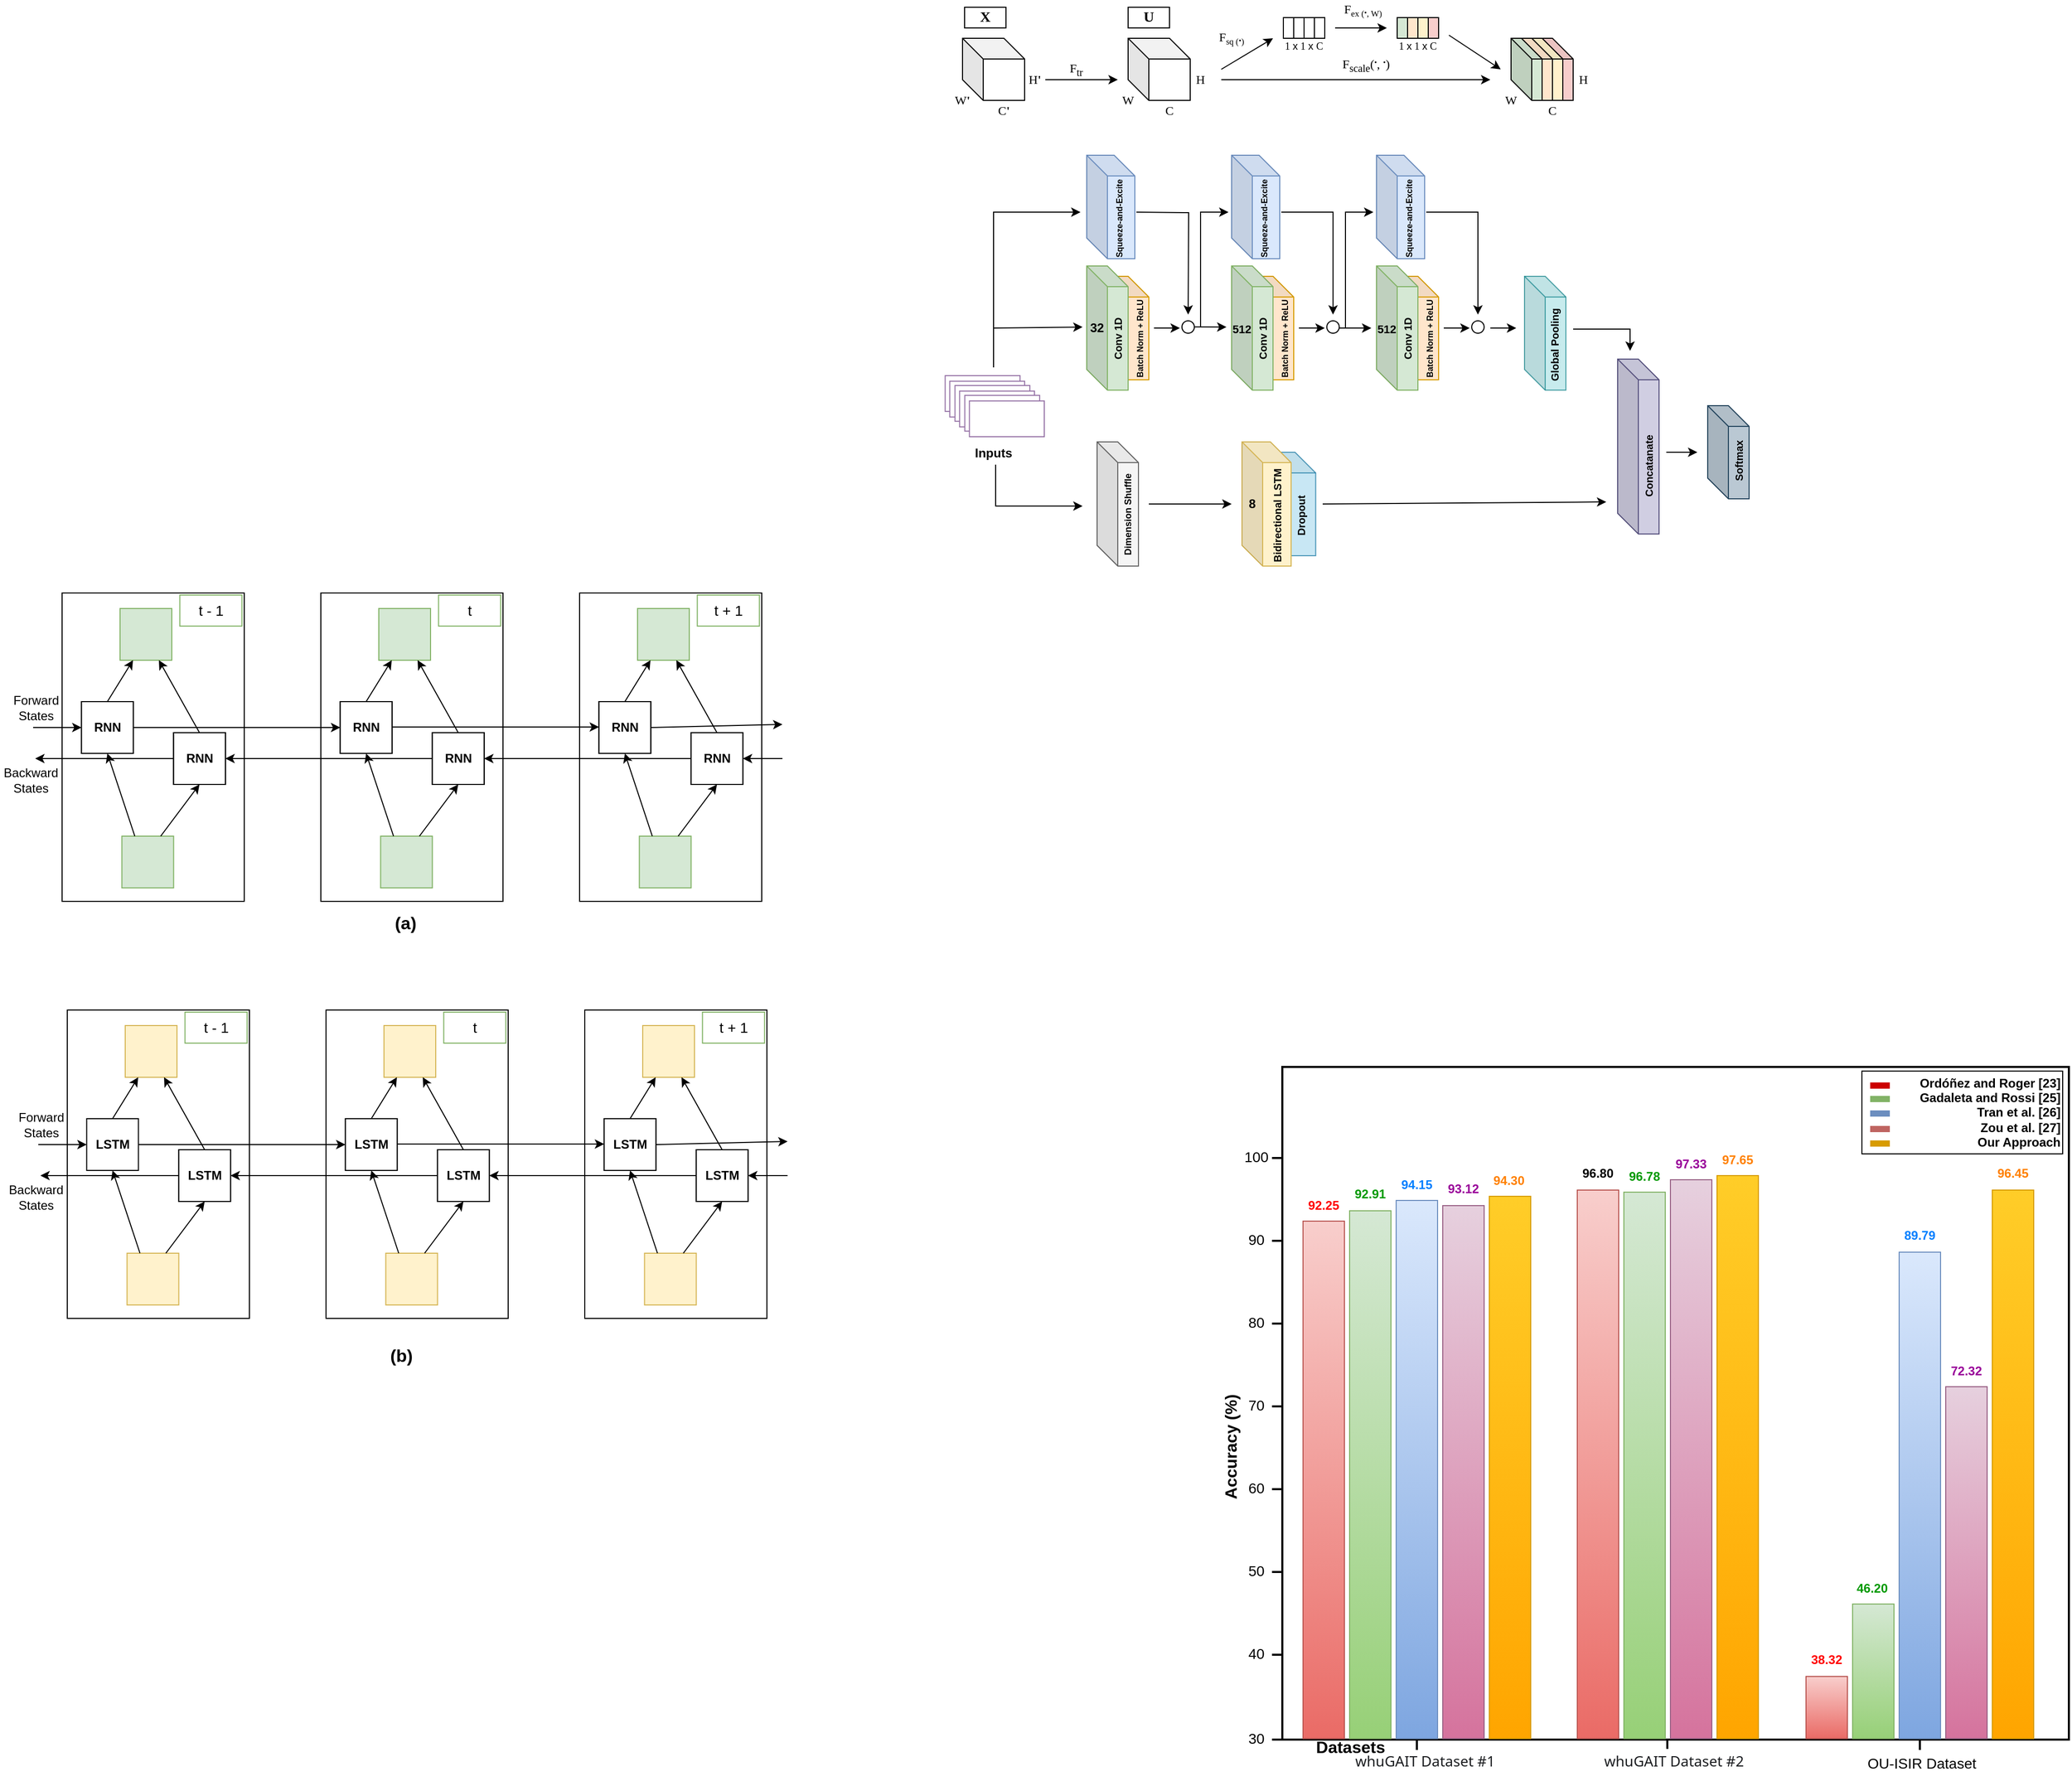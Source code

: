 <mxfile version="18.1.2" type="github">
  <diagram id="zV46lwEu7LYRULikq-Hr" name="Page-1">
    <mxGraphModel dx="3019" dy="1304" grid="0" gridSize="10" guides="1" tooltips="1" connect="1" arrows="1" fold="1" page="1" pageScale="1" pageWidth="850" pageHeight="1100" math="0" shadow="0">
      <root>
        <mxCell id="0" />
        <mxCell id="1" parent="0" />
        <mxCell id="uJYRLRxjO0DMNSVMY0b4-1" value="" style="shape=cube;whiteSpace=wrap;html=1;boundedLbl=1;backgroundOutline=1;darkOpacity=0.05;darkOpacity2=0.1;" parent="1" vertex="1">
          <mxGeometry x="80" y="200" width="60" height="60" as="geometry" />
        </mxCell>
        <mxCell id="uJYRLRxjO0DMNSVMY0b4-3" value="" style="shape=cube;whiteSpace=wrap;html=1;boundedLbl=1;backgroundOutline=1;darkOpacity=0.05;darkOpacity2=0.1;" parent="1" vertex="1">
          <mxGeometry x="240" y="200" width="60" height="60" as="geometry" />
        </mxCell>
        <mxCell id="uJYRLRxjO0DMNSVMY0b4-4" value="&lt;font face=&quot;Times New Roman&quot;&gt;F&lt;sub&gt;tr&lt;/sub&gt;&lt;/font&gt;" style="text;html=1;strokeColor=none;fillColor=none;align=center;verticalAlign=middle;whiteSpace=wrap;rounded=0;" parent="1" vertex="1">
          <mxGeometry x="170" y="220" width="40" height="20" as="geometry" />
        </mxCell>
        <mxCell id="uJYRLRxjO0DMNSVMY0b4-10" value="&lt;span style=&quot;font-family: &amp;#34;times new roman&amp;#34;&quot;&gt;W&lt;b&gt;&#39;&lt;/b&gt;&lt;/span&gt;" style="text;html=1;strokeColor=none;fillColor=none;align=center;verticalAlign=middle;whiteSpace=wrap;rounded=0;" parent="1" vertex="1">
          <mxGeometry x="60" y="250" width="40" height="20" as="geometry" />
        </mxCell>
        <mxCell id="uJYRLRxjO0DMNSVMY0b4-11" value="&lt;span style=&quot;font-family: &amp;#34;times new roman&amp;#34;&quot;&gt;H&lt;b&gt;&#39;&lt;/b&gt;&lt;/span&gt;" style="text;html=1;strokeColor=none;fillColor=none;align=center;verticalAlign=middle;whiteSpace=wrap;rounded=0;" parent="1" vertex="1">
          <mxGeometry x="130" y="230" width="40" height="20" as="geometry" />
        </mxCell>
        <mxCell id="uJYRLRxjO0DMNSVMY0b4-12" value="&lt;span style=&quot;font-family: &amp;#34;times new roman&amp;#34;&quot;&gt;&lt;b&gt;&lt;font style=&quot;font-size: 14px&quot;&gt;X&lt;/font&gt;&lt;/b&gt;&lt;/span&gt;" style="text;html=1;fillColor=none;align=center;verticalAlign=middle;whiteSpace=wrap;rounded=0;strokeColor=#000000;" parent="1" vertex="1">
          <mxGeometry x="82" y="170" width="40" height="20" as="geometry" />
        </mxCell>
        <mxCell id="uJYRLRxjO0DMNSVMY0b4-16" value="&lt;span style=&quot;font-family: &amp;#34;times new roman&amp;#34;&quot;&gt;C&lt;b&gt;&#39;&lt;/b&gt;&lt;/span&gt;" style="text;html=1;strokeColor=none;fillColor=none;align=center;verticalAlign=middle;whiteSpace=wrap;rounded=0;" parent="1" vertex="1">
          <mxGeometry x="100" y="260" width="40" height="20" as="geometry" />
        </mxCell>
        <mxCell id="uJYRLRxjO0DMNSVMY0b4-18" value="&lt;span style=&quot;font-family: &amp;quot;times new roman&amp;quot;; font-size: 10px;&quot;&gt;1 &lt;/span&gt;x&lt;span style=&quot;font-family: &amp;quot;times new roman&amp;quot;; font-size: 10px;&quot;&gt; 1 &lt;/span&gt;x &lt;span style=&quot;font-family: &amp;quot;times new roman&amp;quot;; font-size: 10px;&quot;&gt;C&lt;/span&gt;" style="text;html=1;strokeColor=none;fillColor=none;align=center;verticalAlign=middle;whiteSpace=wrap;rounded=0;fontSize=10;" parent="1" vertex="1">
          <mxGeometry x="385" y="197" width="50" height="20" as="geometry" />
        </mxCell>
        <mxCell id="uJYRLRxjO0DMNSVMY0b4-20" value="&lt;span style=&quot;font-family: &amp;#34;times new roman&amp;#34;&quot;&gt;&lt;b&gt;&lt;font style=&quot;font-size: 14px&quot;&gt;U&lt;/font&gt;&lt;/b&gt;&lt;/span&gt;" style="text;html=1;fillColor=none;align=center;verticalAlign=middle;whiteSpace=wrap;rounded=0;strokeColor=#000000;" parent="1" vertex="1">
          <mxGeometry x="240" y="170" width="40" height="20" as="geometry" />
        </mxCell>
        <mxCell id="uJYRLRxjO0DMNSVMY0b4-21" value="&lt;span style=&quot;font-family: &amp;#34;times new roman&amp;#34;&quot;&gt;W&lt;/span&gt;" style="text;html=1;strokeColor=none;fillColor=none;align=center;verticalAlign=middle;whiteSpace=wrap;rounded=0;" parent="1" vertex="1">
          <mxGeometry x="220" y="250" width="40" height="20" as="geometry" />
        </mxCell>
        <mxCell id="uJYRLRxjO0DMNSVMY0b4-22" value="&lt;span style=&quot;font-family: &amp;#34;times new roman&amp;#34;&quot;&gt;H&lt;/span&gt;" style="text;html=1;strokeColor=none;fillColor=none;align=center;verticalAlign=middle;whiteSpace=wrap;rounded=0;" parent="1" vertex="1">
          <mxGeometry x="290" y="230" width="40" height="20" as="geometry" />
        </mxCell>
        <mxCell id="uJYRLRxjO0DMNSVMY0b4-23" value="&lt;span style=&quot;font-family: &amp;#34;times new roman&amp;#34;&quot;&gt;C&lt;/span&gt;" style="text;html=1;strokeColor=none;fillColor=none;align=center;verticalAlign=middle;whiteSpace=wrap;rounded=0;" parent="1" vertex="1">
          <mxGeometry x="260" y="260" width="40" height="20" as="geometry" />
        </mxCell>
        <mxCell id="uJYRLRxjO0DMNSVMY0b4-27" value="" style="endArrow=classic;html=1;" parent="1" edge="1">
          <mxGeometry width="50" height="50" relative="1" as="geometry">
            <mxPoint x="330" y="240" as="sourcePoint" />
            <mxPoint x="590" y="240" as="targetPoint" />
          </mxGeometry>
        </mxCell>
        <mxCell id="uJYRLRxjO0DMNSVMY0b4-28" value="" style="endArrow=classic;html=1;" parent="1" edge="1">
          <mxGeometry width="50" height="50" relative="1" as="geometry">
            <mxPoint x="330" y="230" as="sourcePoint" />
            <mxPoint x="380" y="200" as="targetPoint" />
          </mxGeometry>
        </mxCell>
        <mxCell id="uJYRLRxjO0DMNSVMY0b4-30" value="" style="endArrow=classic;html=1;" parent="1" edge="1">
          <mxGeometry width="50" height="50" relative="1" as="geometry">
            <mxPoint x="440" y="190" as="sourcePoint" />
            <mxPoint x="490" y="190" as="targetPoint" />
          </mxGeometry>
        </mxCell>
        <mxCell id="uJYRLRxjO0DMNSVMY0b4-31" value="" style="endArrow=classic;html=1;" parent="1" edge="1">
          <mxGeometry width="50" height="50" relative="1" as="geometry">
            <mxPoint x="550" y="197" as="sourcePoint" />
            <mxPoint x="600" y="230" as="targetPoint" />
          </mxGeometry>
        </mxCell>
        <mxCell id="uJYRLRxjO0DMNSVMY0b4-32" value="&lt;span style=&quot;font-family: &amp;#34;times new roman&amp;#34;&quot;&gt;W&lt;/span&gt;" style="text;html=1;strokeColor=none;fillColor=none;align=center;verticalAlign=middle;whiteSpace=wrap;rounded=0;" parent="1" vertex="1">
          <mxGeometry x="590" y="250" width="40" height="20" as="geometry" />
        </mxCell>
        <mxCell id="uJYRLRxjO0DMNSVMY0b4-35" value="&lt;font face=&quot;Times New Roman&quot;&gt;F&lt;sub&gt;scale&lt;/sub&gt;(&lt;b&gt;&lt;sup&gt;.&lt;/sup&gt;&lt;/b&gt;, &lt;b&gt;&lt;sup&gt;.&lt;/sup&gt;&lt;/b&gt;)&lt;/font&gt;" style="text;html=1;strokeColor=none;fillColor=none;align=center;verticalAlign=middle;whiteSpace=wrap;rounded=0;" parent="1" vertex="1">
          <mxGeometry x="440" y="215" width="60" height="20" as="geometry" />
        </mxCell>
        <mxCell id="uJYRLRxjO0DMNSVMY0b4-36" value="&lt;font face=&quot;Times New Roman&quot;&gt;F&lt;span style=&quot;font-size: 10px&quot;&gt;&lt;sub&gt;sq (&lt;/sub&gt;&lt;b&gt;.&lt;/b&gt;&lt;sub&gt;)&lt;/sub&gt;&lt;/span&gt;&lt;/font&gt;" style="text;html=1;strokeColor=none;fillColor=none;align=center;verticalAlign=middle;whiteSpace=wrap;rounded=0;" parent="1" vertex="1">
          <mxGeometry x="320" y="190" width="40" height="20" as="geometry" />
        </mxCell>
        <mxCell id="uJYRLRxjO0DMNSVMY0b4-41" value="" style="group" parent="1" vertex="1" connectable="0">
          <mxGeometry x="390" y="180" width="40" height="20" as="geometry" />
        </mxCell>
        <mxCell id="uJYRLRxjO0DMNSVMY0b4-24" value="" style="rounded=0;whiteSpace=wrap;html=1;strokeColor=#000000;" parent="uJYRLRxjO0DMNSVMY0b4-41" vertex="1">
          <mxGeometry width="40" height="20" as="geometry" />
        </mxCell>
        <mxCell id="uJYRLRxjO0DMNSVMY0b4-37" value="" style="endArrow=none;html=1;exitX=0.75;exitY=0;exitDx=0;exitDy=0;entryX=0.75;entryY=1;entryDx=0;entryDy=0;" parent="uJYRLRxjO0DMNSVMY0b4-41" source="uJYRLRxjO0DMNSVMY0b4-24" target="uJYRLRxjO0DMNSVMY0b4-24" edge="1">
          <mxGeometry width="50" height="50" relative="1" as="geometry">
            <mxPoint x="12.426" y="110" as="sourcePoint" />
            <mxPoint x="31.544" y="60" as="targetPoint" />
          </mxGeometry>
        </mxCell>
        <mxCell id="uJYRLRxjO0DMNSVMY0b4-38" value="" style="endArrow=none;html=1;exitX=0.5;exitY=0;exitDx=0;exitDy=0;entryX=0.5;entryY=1;entryDx=0;entryDy=0;" parent="uJYRLRxjO0DMNSVMY0b4-41" source="uJYRLRxjO0DMNSVMY0b4-24" target="uJYRLRxjO0DMNSVMY0b4-24" edge="1">
          <mxGeometry width="50" height="50" relative="1" as="geometry">
            <mxPoint x="12.426" y="110" as="sourcePoint" />
            <mxPoint x="31.544" y="60" as="targetPoint" />
          </mxGeometry>
        </mxCell>
        <mxCell id="uJYRLRxjO0DMNSVMY0b4-39" value="" style="endArrow=none;html=1;exitX=0.25;exitY=0;exitDx=0;exitDy=0;entryX=0.25;entryY=1;entryDx=0;entryDy=0;" parent="uJYRLRxjO0DMNSVMY0b4-41" source="uJYRLRxjO0DMNSVMY0b4-24" target="uJYRLRxjO0DMNSVMY0b4-24" edge="1">
          <mxGeometry width="50" height="50" relative="1" as="geometry">
            <mxPoint x="12.426" y="110" as="sourcePoint" />
            <mxPoint x="31.544" y="60" as="targetPoint" />
          </mxGeometry>
        </mxCell>
        <mxCell id="uJYRLRxjO0DMNSVMY0b4-47" value="&lt;font face=&quot;Times New Roman&quot;&gt;F&lt;span style=&quot;font-size: 10px&quot;&gt;&lt;sub&gt;ex (&lt;/sub&gt;&lt;b&gt;.&lt;/b&gt;&lt;sub&gt;, W)&lt;/sub&gt;&lt;/span&gt;&lt;/font&gt;" style="text;html=1;strokeColor=none;fillColor=none;align=center;verticalAlign=middle;whiteSpace=wrap;rounded=0;" parent="1" vertex="1">
          <mxGeometry x="442.5" y="163" width="47.5" height="20" as="geometry" />
        </mxCell>
        <mxCell id="uJYRLRxjO0DMNSVMY0b4-61" value="" style="group" parent="1" vertex="1" connectable="0">
          <mxGeometry x="500" y="180" width="40" height="20" as="geometry" />
        </mxCell>
        <mxCell id="uJYRLRxjO0DMNSVMY0b4-42" value="" style="group;strokeWidth=1;fillColor=#d5e8d4;container=0;strokeColor=#000000;" parent="uJYRLRxjO0DMNSVMY0b4-61" vertex="1" connectable="0">
          <mxGeometry width="10" height="20" as="geometry" />
        </mxCell>
        <mxCell id="uJYRLRxjO0DMNSVMY0b4-50" value="" style="rounded=0;whiteSpace=wrap;html=1;fillColor=#f8cecc;" parent="uJYRLRxjO0DMNSVMY0b4-61" vertex="1">
          <mxGeometry x="30" width="10" height="20" as="geometry" />
        </mxCell>
        <mxCell id="uJYRLRxjO0DMNSVMY0b4-51" value="" style="rounded=0;whiteSpace=wrap;html=1;fillColor=#fff2cc;" parent="uJYRLRxjO0DMNSVMY0b4-61" vertex="1">
          <mxGeometry x="20" width="10" height="20" as="geometry" />
        </mxCell>
        <mxCell id="uJYRLRxjO0DMNSVMY0b4-52" value="" style="rounded=0;whiteSpace=wrap;html=1;fillColor=#ffe6cc;" parent="uJYRLRxjO0DMNSVMY0b4-61" vertex="1">
          <mxGeometry x="10" width="10" height="20" as="geometry" />
        </mxCell>
        <mxCell id="uJYRLRxjO0DMNSVMY0b4-63" value="" style="group" parent="1" vertex="1" connectable="0">
          <mxGeometry x="610" y="200" width="90" height="80" as="geometry" />
        </mxCell>
        <mxCell id="uJYRLRxjO0DMNSVMY0b4-33" value="&lt;span style=&quot;font-family: &amp;#34;times new roman&amp;#34;&quot;&gt;H&lt;/span&gt;" style="text;html=1;strokeColor=none;fillColor=none;align=center;verticalAlign=middle;whiteSpace=wrap;rounded=0;" parent="uJYRLRxjO0DMNSVMY0b4-63" vertex="1">
          <mxGeometry x="50" y="30" width="40" height="20" as="geometry" />
        </mxCell>
        <mxCell id="uJYRLRxjO0DMNSVMY0b4-34" value="&lt;span style=&quot;font-family: &amp;#34;times new roman&amp;#34;&quot;&gt;C&lt;/span&gt;" style="text;html=1;strokeColor=none;fillColor=none;align=center;verticalAlign=middle;whiteSpace=wrap;rounded=0;" parent="uJYRLRxjO0DMNSVMY0b4-63" vertex="1">
          <mxGeometry x="20" y="60" width="40" height="20" as="geometry" />
        </mxCell>
        <mxCell id="uJYRLRxjO0DMNSVMY0b4-60" value="" style="group" parent="uJYRLRxjO0DMNSVMY0b4-63" vertex="1" connectable="0">
          <mxGeometry width="60" height="60" as="geometry" />
        </mxCell>
        <mxCell id="uJYRLRxjO0DMNSVMY0b4-55" value="" style="shape=cube;whiteSpace=wrap;html=1;boundedLbl=1;backgroundOutline=1;darkOpacity=0.05;darkOpacity2=0.1;fillColor=#f8cecc;" parent="uJYRLRxjO0DMNSVMY0b4-60" vertex="1">
          <mxGeometry x="30" width="30" height="60" as="geometry" />
        </mxCell>
        <mxCell id="uJYRLRxjO0DMNSVMY0b4-57" value="" style="shape=cube;whiteSpace=wrap;html=1;boundedLbl=1;backgroundOutline=1;darkOpacity=0.05;darkOpacity2=0.1;fillColor=#fff2cc;" parent="uJYRLRxjO0DMNSVMY0b4-60" vertex="1">
          <mxGeometry x="20" width="30" height="60" as="geometry" />
        </mxCell>
        <mxCell id="uJYRLRxjO0DMNSVMY0b4-58" value="" style="shape=cube;whiteSpace=wrap;html=1;boundedLbl=1;backgroundOutline=1;darkOpacity=0.05;darkOpacity2=0.1;fillColor=#ffe6cc;" parent="uJYRLRxjO0DMNSVMY0b4-60" vertex="1">
          <mxGeometry x="10" width="30" height="60" as="geometry" />
        </mxCell>
        <mxCell id="uJYRLRxjO0DMNSVMY0b4-59" value="" style="shape=cube;whiteSpace=wrap;html=1;boundedLbl=1;backgroundOutline=1;darkOpacity=0.05;darkOpacity2=0.1;fillColor=#d5e8d4;" parent="uJYRLRxjO0DMNSVMY0b4-60" vertex="1">
          <mxGeometry width="30" height="60" as="geometry" />
        </mxCell>
        <mxCell id="uJYRLRxjO0DMNSVMY0b4-64" value="" style="endArrow=classic;html=1;" parent="1" edge="1">
          <mxGeometry width="50" height="50" relative="1" as="geometry">
            <mxPoint x="160" y="240" as="sourcePoint" />
            <mxPoint x="230" y="240" as="targetPoint" />
          </mxGeometry>
        </mxCell>
        <mxCell id="uJYRLRxjO0DMNSVMY0b4-65" value="&lt;span style=&quot;font-family: &amp;quot;times new roman&amp;quot;; font-size: 10px;&quot;&gt;1 &lt;/span&gt;x&lt;span style=&quot;font-family: &amp;quot;times new roman&amp;quot;; font-size: 10px;&quot;&gt; 1 &lt;/span&gt;x&lt;span style=&quot;font-family: &amp;quot;times new roman&amp;quot;; font-size: 10px;&quot;&gt; C&lt;/span&gt;" style="text;html=1;strokeColor=none;fillColor=none;align=center;verticalAlign=middle;whiteSpace=wrap;rounded=0;fontSize=10;" parent="1" vertex="1">
          <mxGeometry x="495" y="197" width="50" height="20" as="geometry" />
        </mxCell>
        <mxCell id="E2jfVv6IwUMjEt1L54zc-5" value="&lt;b&gt;Inputs&lt;/b&gt;" style="text;html=1;strokeColor=none;fillColor=none;align=center;verticalAlign=middle;whiteSpace=wrap;rounded=0;" parent="1" vertex="1">
          <mxGeometry x="90" y="591" width="40" height="20" as="geometry" />
        </mxCell>
        <mxCell id="E2jfVv6IwUMjEt1L54zc-6" value="" style="shape=cube;whiteSpace=wrap;html=1;boundedLbl=1;backgroundOutline=1;darkOpacity=0.05;darkOpacity2=0.1;fillColor=#f5f5f5;strokeColor=#666666;fontColor=#333333;" parent="1" vertex="1">
          <mxGeometry x="210" y="590" width="40" height="120" as="geometry" />
        </mxCell>
        <mxCell id="E2jfVv6IwUMjEt1L54zc-42" value="&lt;font size=&quot;1&quot;&gt;&lt;b style=&quot;font-size: 9px&quot;&gt;Dimension Shuffle&lt;/b&gt;&lt;/font&gt;" style="text;html=1;strokeColor=none;fillColor=none;align=center;verticalAlign=middle;whiteSpace=wrap;rounded=0;rotation=-90;" parent="1" vertex="1">
          <mxGeometry x="189" y="650" width="100" height="20" as="geometry" />
        </mxCell>
        <mxCell id="E2jfVv6IwUMjEt1L54zc-79" value="" style="endArrow=classic;html=1;" parent="1" edge="1">
          <mxGeometry width="50" height="50" relative="1" as="geometry">
            <mxPoint x="260" y="650" as="sourcePoint" />
            <mxPoint x="340" y="650" as="targetPoint" />
          </mxGeometry>
        </mxCell>
        <mxCell id="E2jfVv6IwUMjEt1L54zc-27" value="" style="shape=cube;whiteSpace=wrap;html=1;boundedLbl=1;backgroundOutline=1;darkOpacity=0.05;darkOpacity2=0.1;fillColor=#b1ddf0;strokeColor=#10739e;opacity=70;" parent="1" vertex="1">
          <mxGeometry x="373.75" y="600" width="47.5" height="100" as="geometry" />
        </mxCell>
        <mxCell id="E2jfVv6IwUMjEt1L54zc-28" value="" style="shape=cube;whiteSpace=wrap;html=1;boundedLbl=1;backgroundOutline=1;darkOpacity=0.05;darkOpacity2=0.1;fillColor=#fff2cc;strokeColor=#d6b656;" parent="1" vertex="1">
          <mxGeometry x="350" y="590" width="47.5" height="120" as="geometry" />
        </mxCell>
        <mxCell id="E2jfVv6IwUMjEt1L54zc-48" value="&lt;font style=&quot;font-size: 10px&quot;&gt;&lt;b&gt;Bidirectional LSTM&lt;/b&gt;&lt;/font&gt;" style="text;html=1;strokeColor=none;fillColor=none;align=center;verticalAlign=middle;whiteSpace=wrap;rounded=0;rotation=-90;" parent="1" vertex="1">
          <mxGeometry x="334" y="651" width="100" height="20" as="geometry" />
        </mxCell>
        <mxCell id="E2jfVv6IwUMjEt1L54zc-51" value="&lt;font style=&quot;font-size: 10px&quot;&gt;&lt;b&gt;Dropout&lt;/b&gt;&lt;/font&gt;" style="text;html=1;strokeColor=none;fillColor=none;align=center;verticalAlign=middle;whiteSpace=wrap;rounded=0;rotation=-90;" parent="1" vertex="1">
          <mxGeometry x="357" y="651" width="100" height="20" as="geometry" />
        </mxCell>
        <mxCell id="YFkNAvKXcPWgVJD1HpIC-57" value="&lt;b&gt;&lt;font style=&quot;font-size: 16px&quot;&gt;Accuracy (%)&lt;/font&gt;&lt;/b&gt;" style="text;html=1;strokeColor=none;fillColor=none;align=center;verticalAlign=middle;whiteSpace=wrap;rounded=0;opacity=60;rotation=-90;" parent="1" vertex="1">
          <mxGeometry x="269" y="1551" width="140" height="20" as="geometry" />
        </mxCell>
        <mxCell id="YFkNAvKXcPWgVJD1HpIC-8" value="" style="endArrow=none;html=1;strokeWidth=2;endFill=0;" parent="1" edge="1">
          <mxGeometry x="329" y="1193" width="50" height="50" as="geometry">
            <mxPoint x="389" y="1845" as="sourcePoint" />
            <mxPoint x="389" y="1193" as="targetPoint" />
          </mxGeometry>
        </mxCell>
        <mxCell id="YFkNAvKXcPWgVJD1HpIC-7" value="" style="endArrow=none;html=1;strokeWidth=2;endFill=0;" parent="1" edge="1">
          <mxGeometry x="329" y="1193" width="50" height="50" as="geometry">
            <mxPoint x="389" y="1844" as="sourcePoint" />
            <mxPoint x="1149" y="1844" as="targetPoint" />
          </mxGeometry>
        </mxCell>
        <mxCell id="YFkNAvKXcPWgVJD1HpIC-9" value="" style="rounded=0;whiteSpace=wrap;html=1;fillColor=#f8cecc;strokeColor=#b85450;gradientColor=#ea6b66;" parent="1" vertex="1">
          <mxGeometry x="409" y="1343" width="40" height="500" as="geometry" />
        </mxCell>
        <mxCell id="YFkNAvKXcPWgVJD1HpIC-11" value="" style="endArrow=none;html=1;fontStyle=1;strokeWidth=2;" parent="1" edge="1">
          <mxGeometry x="329" y="1193" width="50" height="50" as="geometry">
            <mxPoint x="379" y="1362" as="sourcePoint" />
            <mxPoint x="389" y="1362" as="targetPoint" />
          </mxGeometry>
        </mxCell>
        <mxCell id="YFkNAvKXcPWgVJD1HpIC-12" value="" style="endArrow=none;html=1;fontStyle=1;strokeWidth=2;" parent="1" edge="1">
          <mxGeometry x="329" y="1193" width="50" height="50" as="geometry">
            <mxPoint x="379" y="1442" as="sourcePoint" />
            <mxPoint x="389" y="1442" as="targetPoint" />
          </mxGeometry>
        </mxCell>
        <mxCell id="YFkNAvKXcPWgVJD1HpIC-13" value="" style="endArrow=none;html=1;fontStyle=1;strokeWidth=2;" parent="1" edge="1">
          <mxGeometry x="329" y="1193" width="50" height="50" as="geometry">
            <mxPoint x="379" y="1522" as="sourcePoint" />
            <mxPoint x="389" y="1522" as="targetPoint" />
          </mxGeometry>
        </mxCell>
        <mxCell id="YFkNAvKXcPWgVJD1HpIC-14" value="" style="endArrow=none;html=1;fontStyle=1;strokeWidth=2;" parent="1" edge="1">
          <mxGeometry x="329" y="1193" width="50" height="50" as="geometry">
            <mxPoint x="379" y="1602" as="sourcePoint" />
            <mxPoint x="389" y="1602" as="targetPoint" />
          </mxGeometry>
        </mxCell>
        <mxCell id="YFkNAvKXcPWgVJD1HpIC-15" value="" style="endArrow=none;html=1;fontStyle=1;strokeWidth=2;" parent="1" edge="1">
          <mxGeometry x="329" y="1193" width="50" height="50" as="geometry">
            <mxPoint x="379" y="1682" as="sourcePoint" />
            <mxPoint x="389" y="1682" as="targetPoint" />
          </mxGeometry>
        </mxCell>
        <mxCell id="YFkNAvKXcPWgVJD1HpIC-16" value="" style="endArrow=none;html=1;fontStyle=1;strokeWidth=2;" parent="1" edge="1">
          <mxGeometry x="329" y="1193" width="50" height="50" as="geometry">
            <mxPoint x="379" y="1762" as="sourcePoint" />
            <mxPoint x="389" y="1762" as="targetPoint" />
          </mxGeometry>
        </mxCell>
        <mxCell id="YFkNAvKXcPWgVJD1HpIC-17" value="" style="rounded=0;whiteSpace=wrap;html=1;fillColor=#d5e8d4;strokeColor=#82b366;gradientColor=#97d077;" parent="1" vertex="1">
          <mxGeometry x="454" y="1333" width="40" height="510" as="geometry" />
        </mxCell>
        <mxCell id="YFkNAvKXcPWgVJD1HpIC-18" value="" style="rounded=0;whiteSpace=wrap;html=1;fillColor=#f8cecc;strokeColor=#b85450;gradientColor=#ea6b66;" parent="1" vertex="1">
          <mxGeometry x="674" y="1313" width="40" height="530" as="geometry" />
        </mxCell>
        <mxCell id="YFkNAvKXcPWgVJD1HpIC-19" value="" style="rounded=0;whiteSpace=wrap;html=1;fillColor=#dae8fc;strokeColor=#6c8ebf;gradientColor=#7ea6e0;" parent="1" vertex="1">
          <mxGeometry x="499" y="1323" width="40" height="520" as="geometry" />
        </mxCell>
        <mxCell id="YFkNAvKXcPWgVJD1HpIC-20" value="" style="rounded=0;whiteSpace=wrap;html=1;fillColor=#e6d0de;strokeColor=#996185;gradientColor=#d5739d;" parent="1" vertex="1">
          <mxGeometry x="544" y="1328" width="40" height="515" as="geometry" />
        </mxCell>
        <mxCell id="YFkNAvKXcPWgVJD1HpIC-21" value="" style="rounded=0;whiteSpace=wrap;html=1;fillColor=#d5e8d4;strokeColor=#82b366;gradientColor=#97d077;" parent="1" vertex="1">
          <mxGeometry x="719" y="1315" width="40" height="528" as="geometry" />
        </mxCell>
        <mxCell id="YFkNAvKXcPWgVJD1HpIC-22" value="" style="rounded=0;whiteSpace=wrap;html=1;fillColor=#e6d0de;strokeColor=#996185;gradientColor=#d5739d;" parent="1" vertex="1">
          <mxGeometry x="764" y="1303" width="40" height="540" as="geometry" />
        </mxCell>
        <mxCell id="YFkNAvKXcPWgVJD1HpIC-23" value="" style="rounded=0;whiteSpace=wrap;html=1;fillColor=#ffcd28;strokeColor=#d79b00;gradientColor=#ffa500;" parent="1" vertex="1">
          <mxGeometry x="809" y="1299" width="40" height="544" as="geometry" />
        </mxCell>
        <mxCell id="YFkNAvKXcPWgVJD1HpIC-24" value="" style="rounded=0;whiteSpace=wrap;html=1;fillColor=#f8cecc;strokeColor=#b85450;gradientColor=#ea6b66;" parent="1" vertex="1">
          <mxGeometry x="895" y="1783" width="40" height="60" as="geometry" />
        </mxCell>
        <mxCell id="YFkNAvKXcPWgVJD1HpIC-25" value="" style="rounded=0;whiteSpace=wrap;html=1;fillColor=#ffcd28;strokeColor=#d79b00;gradientColor=#ffa500;" parent="1" vertex="1">
          <mxGeometry x="1075" y="1313" width="40" height="530" as="geometry" />
        </mxCell>
        <mxCell id="YFkNAvKXcPWgVJD1HpIC-26" value="" style="rounded=0;whiteSpace=wrap;html=1;fillColor=#dae8fc;strokeColor=#6c8ebf;gradientColor=#7ea6e0;" parent="1" vertex="1">
          <mxGeometry x="985" y="1373" width="40" height="470" as="geometry" />
        </mxCell>
        <mxCell id="YFkNAvKXcPWgVJD1HpIC-27" value="" style="rounded=0;whiteSpace=wrap;html=1;fillColor=#d5e8d4;strokeColor=#82b366;gradientColor=#97d077;" parent="1" vertex="1">
          <mxGeometry x="940" y="1713" width="40" height="130" as="geometry" />
        </mxCell>
        <mxCell id="YFkNAvKXcPWgVJD1HpIC-32" value="" style="rounded=0;whiteSpace=wrap;html=1;fillColor=#ffcd28;strokeColor=#d79b00;gradientColor=#ffa500;" parent="1" vertex="1">
          <mxGeometry x="589" y="1319" width="40" height="524" as="geometry" />
        </mxCell>
        <mxCell id="YFkNAvKXcPWgVJD1HpIC-33" value="" style="rounded=0;whiteSpace=wrap;html=1;fillColor=#e6d0de;strokeColor=#996185;gradientColor=#d5739d;" parent="1" vertex="1">
          <mxGeometry x="1030" y="1503" width="40" height="340" as="geometry" />
        </mxCell>
        <mxCell id="YFkNAvKXcPWgVJD1HpIC-49" value="" style="group" parent="1" vertex="1" connectable="0">
          <mxGeometry x="949" y="1198" width="194" height="80" as="geometry" />
        </mxCell>
        <mxCell id="YFkNAvKXcPWgVJD1HpIC-50" value="&lt;b&gt;&lt;font style=&quot;font-size: 12px&quot;&gt;&lt;span style=&quot;color: rgb(5 , 5 , 5)&quot;&gt;Ordóñez&lt;/span&gt;&lt;font data-font-src=&quot;https://fonts.googleapis.com/css?family=cm+roman&quot; style=&quot;font-size: 12px&quot;&gt;&amp;nbsp;and Roger [23]&lt;br&gt;&lt;div&gt;&lt;b&gt;&lt;font data-font-src=&quot;https://fonts.googleapis.com/css?family=cm+roman&quot;&gt;Gadaleta and Rossi [25]&lt;/font&gt;&lt;/b&gt;&lt;/div&gt;&lt;div&gt;&lt;b&gt;&lt;font data-font-src=&quot;https://fonts.googleapis.com/css?family=cm+roman&quot;&gt;Tran et al. [26]&lt;/font&gt;&lt;/b&gt;&lt;/div&gt;&lt;/font&gt;&lt;/font&gt;&lt;/b&gt;&lt;div&gt;&lt;b&gt;&lt;font data-font-src=&quot;https://fonts.googleapis.com/css?family=cm+roman&quot; style=&quot;font-size: 12px&quot;&gt;Zou et al. [27]&lt;/font&gt;&lt;/b&gt;&lt;/div&gt;&lt;div&gt;&lt;b&gt;&lt;font data-font-src=&quot;https://fonts.googleapis.com/css?family=cm+roman&quot; style=&quot;font-size: 12px&quot;&gt;Our Approach&lt;/font&gt;&lt;/b&gt;&lt;/div&gt;" style="text;html=1;fillColor=none;align=right;verticalAlign=middle;whiteSpace=wrap;rounded=0;strokeColor=#000000;" parent="YFkNAvKXcPWgVJD1HpIC-49" vertex="1">
          <mxGeometry width="194" height="80" as="geometry" />
        </mxCell>
        <mxCell id="YFkNAvKXcPWgVJD1HpIC-58" value="&lt;b&gt;&lt;font color=&quot;#ff0000&quot;&gt;92.25&lt;/font&gt;&lt;/b&gt;" style="text;html=1;strokeColor=none;fillColor=none;align=center;verticalAlign=middle;whiteSpace=wrap;rounded=0;opacity=60;" parent="1" vertex="1">
          <mxGeometry x="409" y="1318" width="40" height="20" as="geometry" />
        </mxCell>
        <mxCell id="YFkNAvKXcPWgVJD1HpIC-59" value="&lt;b&gt;&lt;font color=&quot;#ff8000&quot;&gt;94.30&lt;/font&gt;&lt;/b&gt;" style="text;html=1;strokeColor=none;fillColor=none;align=center;verticalAlign=middle;whiteSpace=wrap;rounded=0;opacity=60;" parent="1" vertex="1">
          <mxGeometry x="588" y="1294" width="40" height="20" as="geometry" />
        </mxCell>
        <mxCell id="YFkNAvKXcPWgVJD1HpIC-60" value="&lt;b&gt;&lt;font color=&quot;#990099&quot;&gt;93.12&lt;/font&gt;&lt;/b&gt;" style="text;html=1;strokeColor=none;fillColor=none;align=center;verticalAlign=middle;whiteSpace=wrap;rounded=0;opacity=60;" parent="1" vertex="1">
          <mxGeometry x="544" y="1302" width="40" height="20" as="geometry" />
        </mxCell>
        <mxCell id="YFkNAvKXcPWgVJD1HpIC-61" value="&lt;b&gt;&lt;font color=&quot;#007fff&quot;&gt;94.15&lt;/font&gt;&lt;/b&gt;" style="text;html=1;strokeColor=none;fillColor=none;align=center;verticalAlign=middle;whiteSpace=wrap;rounded=0;opacity=60;" parent="1" vertex="1">
          <mxGeometry x="499" y="1298" width="40" height="20" as="geometry" />
        </mxCell>
        <mxCell id="YFkNAvKXcPWgVJD1HpIC-62" value="&lt;b&gt;&lt;font color=&quot;#009900&quot;&gt;92.91&lt;/font&gt;&lt;/b&gt;" style="text;html=1;strokeColor=none;fillColor=none;align=center;verticalAlign=middle;whiteSpace=wrap;rounded=0;opacity=60;" parent="1" vertex="1">
          <mxGeometry x="454" y="1307" width="40" height="20" as="geometry" />
        </mxCell>
        <mxCell id="YFkNAvKXcPWgVJD1HpIC-63" value="&lt;b&gt;96.80&lt;/b&gt;" style="text;html=1;strokeColor=none;fillColor=none;align=center;verticalAlign=middle;whiteSpace=wrap;rounded=0;opacity=60;" parent="1" vertex="1">
          <mxGeometry x="674" y="1287" width="40" height="20" as="geometry" />
        </mxCell>
        <mxCell id="YFkNAvKXcPWgVJD1HpIC-68" value="&lt;b&gt;&lt;font color=&quot;#009900&quot;&gt;96.78&lt;/font&gt;&lt;/b&gt;" style="text;html=1;strokeColor=none;fillColor=none;align=center;verticalAlign=middle;whiteSpace=wrap;rounded=0;opacity=60;" parent="1" vertex="1">
          <mxGeometry x="719" y="1290" width="40" height="20" as="geometry" />
        </mxCell>
        <mxCell id="YFkNAvKXcPWgVJD1HpIC-69" value="&lt;b&gt;&lt;font color=&quot;#007fff&quot;&gt;89.79&lt;/font&gt;&lt;/b&gt;" style="text;html=1;strokeColor=none;fillColor=none;align=center;verticalAlign=middle;whiteSpace=wrap;rounded=0;opacity=60;" parent="1" vertex="1">
          <mxGeometry x="985" y="1347" width="40" height="20" as="geometry" />
        </mxCell>
        <mxCell id="YFkNAvKXcPWgVJD1HpIC-70" value="&lt;b&gt;&lt;font color=&quot;#ff8000&quot;&gt;97.65&lt;/font&gt;&lt;/b&gt;" style="text;html=1;strokeColor=none;fillColor=none;align=center;verticalAlign=middle;whiteSpace=wrap;rounded=0;opacity=60;" parent="1" vertex="1">
          <mxGeometry x="809" y="1274" width="40" height="20" as="geometry" />
        </mxCell>
        <mxCell id="YFkNAvKXcPWgVJD1HpIC-71" value="&lt;b&gt;&lt;font color=&quot;#990099&quot;&gt;97.33&lt;/font&gt;&lt;/b&gt;" style="text;html=1;strokeColor=none;fillColor=none;align=center;verticalAlign=middle;whiteSpace=wrap;rounded=0;opacity=60;" parent="1" vertex="1">
          <mxGeometry x="764" y="1278" width="40" height="20" as="geometry" />
        </mxCell>
        <mxCell id="YFkNAvKXcPWgVJD1HpIC-72" value="&lt;b&gt;&lt;font color=&quot;#ff0000&quot;&gt;38.32&lt;/font&gt;&lt;/b&gt;" style="text;html=1;strokeColor=none;fillColor=none;align=center;verticalAlign=middle;whiteSpace=wrap;rounded=0;opacity=60;" parent="1" vertex="1">
          <mxGeometry x="895" y="1757" width="40" height="20" as="geometry" />
        </mxCell>
        <mxCell id="YFkNAvKXcPWgVJD1HpIC-73" value="&lt;b&gt;&lt;font color=&quot;#ff8000&quot;&gt;96.45&lt;/font&gt;&lt;/b&gt;" style="text;html=1;strokeColor=none;fillColor=none;align=center;verticalAlign=middle;whiteSpace=wrap;rounded=0;opacity=60;" parent="1" vertex="1">
          <mxGeometry x="1075" y="1287" width="40" height="20" as="geometry" />
        </mxCell>
        <mxCell id="YFkNAvKXcPWgVJD1HpIC-74" value="&lt;b&gt;&lt;font color=&quot;#009900&quot;&gt;46.20&lt;/font&gt;&lt;/b&gt;" style="text;html=1;strokeColor=none;fillColor=none;align=center;verticalAlign=middle;whiteSpace=wrap;rounded=0;opacity=60;" parent="1" vertex="1">
          <mxGeometry x="939" y="1688" width="40" height="20" as="geometry" />
        </mxCell>
        <mxCell id="YFkNAvKXcPWgVJD1HpIC-75" value="&lt;b&gt;&lt;font color=&quot;#990099&quot;&gt;72.32&lt;/font&gt;&lt;/b&gt;" style="text;html=1;strokeColor=none;fillColor=none;align=center;verticalAlign=middle;whiteSpace=wrap;rounded=0;opacity=60;" parent="1" vertex="1">
          <mxGeometry x="1030" y="1478" width="40" height="20" as="geometry" />
        </mxCell>
        <mxCell id="YFkNAvKXcPWgVJD1HpIC-76" value="&lt;font style=&quot;font-size: 14px;&quot;&gt;&lt;br style=&quot;font-size: 14px;&quot;&gt;&lt;/font&gt;&lt;span class=&quot;svngc6pa ay7djpcl ni8dbmo4 stjgntxs pmk7jnqg g0qnabr5 rfua0xdk&quot; style=&quot;height: 1px; overflow: hidden; position: absolute; width: 1px; clip: rect(1px, 1px, 1px, 1px); font-family: &amp;quot;segoe ui historic&amp;quot;, &amp;quot;segoe ui&amp;quot;, helvetica, arial, sans-serif; color: rgb(28, 30, 33); font-size: 14px;&quot;&gt;&lt;h4 class=&quot;gmql0nx0 l94mrbxd p1ri9a11 lzcic4wl&quot; dir=&quot;auto&quot; style=&quot;color: inherit; margin: 0px; padding: 0px; outline: none; font-family: inherit; font-size: 14px;&quot;&gt;&lt;div style=&quot;font-family: inherit; font-size: 14px;&quot;&gt;&lt;font style=&quot;font-size: 14px;&quot;&gt;Nahian sent&amp;nbsp;Today at 10:42 PM&lt;/font&gt;&lt;/div&gt;&lt;/h4&gt;&lt;/span&gt;&lt;div class=&quot;ni8dbmo4 stjgntxs g5ia77u1 ii04i59q j83agx80 cbu4d94t ll8tlv6m&quot; style=&quot;flex-direction: column; display: flex; align-items: flex-start; overflow: hidden; font-family: &amp;quot;segoe ui historic&amp;quot;, &amp;quot;segoe ui&amp;quot;, helvetica, arial, sans-serif; color: rgb(28, 30, 33); font-size: 14px;&quot;&gt;&lt;span class=&quot;tojvnm2t a6sixzi8 abs2jz4q a8s20v7p t1p8iaqh k5wvi7nf q3lfd5jv pk4s997a bipmatt0 cebpdrjk qowsmv63 owwhemhu dp1hu0rb dhp61c6y iyyx5f41&quot; style=&quot;align-items: inherit; display: inherit; height: inherit; min-width: inherit; min-height: inherit; width: inherit; flex-direction: inherit; max-width: inherit; max-height: inherit; font-family: inherit; font-size: 14px;&quot;&gt;&lt;div class=&quot;l60d2q6s d1544ag0 sj5x9vvc tw6a2znq l9j0dhe7 ni8dbmo4 stjgntxs qlfml3jp inkptoze e72ty7fz qmr60zad jm1wdb64 qv66sw1b ljqsnud1 g6srhlxm odn2s2vf&quot; style=&quot;padding: 7px 12px 8px; border-radius: 18px; overflow-wrap: break-word; position: relative; overflow: hidden; max-width: 564px; word-break: break-word; font-family: inherit; font-size: 14px;&quot;&gt;&lt;div dir=&quot;auto&quot; class=&quot;oo9gr5id&quot; style=&quot;font-family: inherit; font-size: 14px;&quot;&gt;&lt;span style=&quot;font-size: 14px;&quot;&gt;&lt;font style=&quot;font-size: 14px;&quot;&gt;whuGAIT Dataset #1&lt;/font&gt;&lt;/span&gt;&lt;/div&gt;&lt;/div&gt;&lt;/span&gt;&lt;/div&gt;" style="text;html=1;strokeColor=none;fillColor=none;align=center;verticalAlign=middle;whiteSpace=wrap;rounded=0;opacity=60;fontSize=14;fontStyle=0" parent="1" vertex="1">
          <mxGeometry x="435" y="1845" width="184" height="23" as="geometry" />
        </mxCell>
        <mxCell id="YFkNAvKXcPWgVJD1HpIC-77" value="&lt;div class=&quot;jn8vp64t l9j0dhe7 hpfvmrgz&quot; style=&quot;min-width: 0px; position: relative; font-size: 14px;&quot;&gt;&lt;div class=&quot;lzcic4wl&quot; tabindex=&quot;0&quot; style=&quot;outline: none; font-size: 14px;&quot;&gt;&lt;div class=&quot;ni8dbmo4 stjgntxs g5ia77u1 ii04i59q j83agx80 cbu4d94t ll8tlv6m&quot; style=&quot;flex-direction: column; display: flex; align-items: flex-start; overflow: hidden; font-size: 14px;&quot;&gt;&lt;span class=&quot;tojvnm2t a6sixzi8 abs2jz4q a8s20v7p t1p8iaqh k5wvi7nf q3lfd5jv pk4s997a bipmatt0 cebpdrjk qowsmv63 owwhemhu dp1hu0rb dhp61c6y iyyx5f41&quot; style=&quot;align-items: inherit; display: inherit; height: inherit; min-width: inherit; min-height: inherit; width: inherit; flex-direction: inherit; max-width: inherit; max-height: inherit; font-size: 14px;&quot;&gt;&lt;div class=&quot;l60d2q6s d1544ag0 sj5x9vvc tw6a2znq l9j0dhe7 ni8dbmo4 stjgntxs qlfml3jp inkptoze e72ty7fz qmr60zad jm1wdb64 qv66sw1b ljqsnud1 g6srhlxm odn2s2vf&quot; style=&quot;padding: 7px 12px 8px; border-radius: 18px; overflow-wrap: break-word; position: relative; overflow: hidden; max-width: 564px; word-break: break-word; font-size: 14px;&quot;&gt;&lt;div dir=&quot;auto&quot; class=&quot;oo9gr5id&quot; style=&quot;font-size: 14px;&quot;&gt;&lt;span style=&quot;font-size: 14px;&quot;&gt;&lt;font style=&quot;font-size: 14px;&quot;&gt;OU-ISIR Dataset&lt;/font&gt;&lt;/span&gt;&lt;/div&gt;&lt;/div&gt;&lt;/span&gt;&lt;/div&gt;&lt;/div&gt;&lt;/div&gt;" style="text;html=1;strokeColor=none;fillColor=none;align=center;verticalAlign=middle;whiteSpace=wrap;rounded=0;opacity=60;fontSize=14;fontStyle=0" parent="1" vertex="1">
          <mxGeometry x="923" y="1856" width="168" height="22" as="geometry" />
        </mxCell>
        <mxCell id="YFkNAvKXcPWgVJD1HpIC-78" value="&lt;font style=&quot;font-size: 14px;&quot;&gt;&lt;br style=&quot;font-size: 14px;&quot;&gt;&lt;/font&gt;&lt;span class=&quot;svngc6pa ay7djpcl ni8dbmo4 stjgntxs pmk7jnqg g0qnabr5 rfua0xdk&quot; style=&quot;height: 1px; overflow: hidden; position: absolute; width: 1px; clip: rect(1px, 1px, 1px, 1px); font-family: &amp;quot;segoe ui historic&amp;quot;, &amp;quot;segoe ui&amp;quot;, helvetica, arial, sans-serif; color: rgb(28, 30, 33); font-size: 14px;&quot;&gt;&lt;h4 class=&quot;gmql0nx0 l94mrbxd p1ri9a11 lzcic4wl&quot; dir=&quot;auto&quot; style=&quot;color: inherit; margin: 0px; padding: 0px; outline: none; font-family: inherit; font-size: 14px;&quot;&gt;&lt;div style=&quot;font-family: inherit; font-size: 14px;&quot;&gt;&lt;font style=&quot;font-size: 14px;&quot;&gt;Nahian sent&amp;nbsp;Today at 10:42 PM&lt;/font&gt;&lt;/div&gt;&lt;/h4&gt;&lt;/span&gt;&lt;div class=&quot;ni8dbmo4 stjgntxs g5ia77u1 ii04i59q j83agx80 cbu4d94t ll8tlv6m&quot; style=&quot;flex-direction: column; display: flex; align-items: flex-start; overflow: hidden; font-family: &amp;quot;segoe ui historic&amp;quot;, &amp;quot;segoe ui&amp;quot;, helvetica, arial, sans-serif; color: rgb(28, 30, 33); font-size: 14px;&quot;&gt;&lt;span class=&quot;tojvnm2t a6sixzi8 abs2jz4q a8s20v7p t1p8iaqh k5wvi7nf q3lfd5jv pk4s997a bipmatt0 cebpdrjk qowsmv63 owwhemhu dp1hu0rb dhp61c6y iyyx5f41&quot; style=&quot;align-items: inherit; display: inherit; height: inherit; min-width: inherit; min-height: inherit; width: inherit; flex-direction: inherit; max-width: inherit; max-height: inherit; font-family: inherit; font-size: 14px;&quot;&gt;&lt;div class=&quot;l60d2q6s d1544ag0 sj5x9vvc tw6a2znq l9j0dhe7 ni8dbmo4 stjgntxs qlfml3jp inkptoze e72ty7fz qmr60zad jm1wdb64 qv66sw1b ljqsnud1 g6srhlxm odn2s2vf&quot; style=&quot;padding: 7px 12px 8px; border-radius: 18px; overflow-wrap: break-word; position: relative; overflow: hidden; max-width: 564px; word-break: break-word; font-family: inherit; font-size: 14px;&quot;&gt;&lt;div dir=&quot;auto&quot; class=&quot;oo9gr5id&quot; style=&quot;font-family: inherit; font-size: 14px;&quot;&gt;&lt;span style=&quot;font-size: 14px;&quot;&gt;&lt;font style=&quot;font-size: 14px;&quot;&gt;whuGAIT Dataset #2&lt;/font&gt;&lt;/span&gt;&lt;/div&gt;&lt;/div&gt;&lt;/span&gt;&lt;/div&gt;" style="text;html=1;strokeColor=none;fillColor=none;align=center;verticalAlign=middle;whiteSpace=wrap;rounded=0;opacity=60;fontSize=14;fontStyle=0" parent="1" vertex="1">
          <mxGeometry x="676" y="1849" width="183" height="16" as="geometry" />
        </mxCell>
        <mxCell id="YFkNAvKXcPWgVJD1HpIC-79" value="&lt;font style=&quot;font-size: 14px;&quot;&gt;&lt;span style=&quot;font-size: 14px;&quot;&gt;40&lt;/span&gt;&lt;/font&gt;" style="text;html=1;strokeColor=none;fillColor=none;align=center;verticalAlign=middle;whiteSpace=wrap;rounded=0;opacity=60;fontStyle=0;fontSize=14;" parent="1" vertex="1">
          <mxGeometry x="344" y="1751" width="40" height="20" as="geometry" />
        </mxCell>
        <mxCell id="YFkNAvKXcPWgVJD1HpIC-80" value="&lt;font style=&quot;font-size: 14px;&quot;&gt;&lt;span style=&quot;font-size: 14px;&quot;&gt;60&lt;/span&gt;&lt;/font&gt;" style="text;html=1;strokeColor=none;fillColor=none;align=center;verticalAlign=middle;whiteSpace=wrap;rounded=0;opacity=60;fontSize=14;fontStyle=0" parent="1" vertex="1">
          <mxGeometry x="344" y="1591" width="40" height="20" as="geometry" />
        </mxCell>
        <mxCell id="YFkNAvKXcPWgVJD1HpIC-81" value="&lt;font style=&quot;font-size: 14px;&quot;&gt;&lt;span style=&quot;font-size: 14px;&quot;&gt;70&lt;/span&gt;&lt;/font&gt;" style="text;html=1;strokeColor=none;fillColor=none;align=center;verticalAlign=middle;whiteSpace=wrap;rounded=0;opacity=60;fontSize=14;fontStyle=0" parent="1" vertex="1">
          <mxGeometry x="344" y="1511" width="40" height="20" as="geometry" />
        </mxCell>
        <mxCell id="YFkNAvKXcPWgVJD1HpIC-82" value="&lt;font style=&quot;font-size: 14px;&quot;&gt;&lt;span style=&quot;font-size: 14px;&quot;&gt;30&lt;/span&gt;&lt;/font&gt;" style="text;html=1;strokeColor=none;fillColor=none;align=center;verticalAlign=middle;whiteSpace=wrap;rounded=0;opacity=60;fontSize=14;fontStyle=0" parent="1" vertex="1">
          <mxGeometry x="344" y="1833" width="40" height="20" as="geometry" />
        </mxCell>
        <mxCell id="YFkNAvKXcPWgVJD1HpIC-83" value="&lt;font style=&quot;font-size: 14px;&quot;&gt;&lt;span style=&quot;font-size: 14px;&quot;&gt;50&lt;/span&gt;&lt;/font&gt;" style="text;html=1;strokeColor=none;fillColor=none;align=center;verticalAlign=middle;whiteSpace=wrap;rounded=0;opacity=60;fontSize=14;fontStyle=0" parent="1" vertex="1">
          <mxGeometry x="344" y="1671" width="40" height="20" as="geometry" />
        </mxCell>
        <mxCell id="YFkNAvKXcPWgVJD1HpIC-85" value="&lt;font style=&quot;font-size: 14px;&quot;&gt;&lt;span style=&quot;font-size: 14px;&quot;&gt;100&lt;/span&gt;&lt;/font&gt;" style="text;html=1;strokeColor=none;fillColor=none;align=center;verticalAlign=middle;whiteSpace=wrap;rounded=0;opacity=60;fontStyle=0;fontSize=14;" parent="1" vertex="1">
          <mxGeometry x="344" y="1271" width="40" height="20" as="geometry" />
        </mxCell>
        <mxCell id="YFkNAvKXcPWgVJD1HpIC-86" value="&lt;font style=&quot;font-size: 14px;&quot;&gt;&lt;span style=&quot;font-size: 14px;&quot;&gt;90&lt;/span&gt;&lt;/font&gt;" style="text;html=1;strokeColor=none;fillColor=none;align=center;verticalAlign=middle;whiteSpace=wrap;rounded=0;opacity=60;fontStyle=0;fontSize=14;" parent="1" vertex="1">
          <mxGeometry x="344" y="1351" width="40" height="20" as="geometry" />
        </mxCell>
        <mxCell id="YFkNAvKXcPWgVJD1HpIC-87" value="&lt;font style=&quot;font-size: 14px;&quot;&gt;&lt;span style=&quot;font-size: 14px;&quot;&gt;80&lt;/span&gt;&lt;/font&gt;" style="text;html=1;strokeColor=none;fillColor=none;align=center;verticalAlign=middle;whiteSpace=wrap;rounded=0;opacity=60;fontStyle=0;fontSize=14;" parent="1" vertex="1">
          <mxGeometry x="344" y="1431" width="40" height="20" as="geometry" />
        </mxCell>
        <mxCell id="YFkNAvKXcPWgVJD1HpIC-88" value="" style="endArrow=none;html=1;strokeWidth=2;endFill=0;" parent="1" edge="1">
          <mxGeometry x="329" y="1193" width="50" height="50" as="geometry">
            <mxPoint x="389" y="1194" as="sourcePoint" />
            <mxPoint x="1149" y="1194" as="targetPoint" />
          </mxGeometry>
        </mxCell>
        <mxCell id="YFkNAvKXcPWgVJD1HpIC-89" value="" style="endArrow=none;html=1;strokeWidth=2;endFill=0;" parent="1" edge="1">
          <mxGeometry x="329" y="1193" width="50" height="50" as="geometry">
            <mxPoint x="1149" y="1845" as="sourcePoint" />
            <mxPoint x="1149" y="1193" as="targetPoint" />
          </mxGeometry>
        </mxCell>
        <mxCell id="YFkNAvKXcPWgVJD1HpIC-90" value="" style="endArrow=none;html=1;fontStyle=1;strokeWidth=2;" parent="1" edge="1">
          <mxGeometry x="329" y="1193" width="50" height="50" as="geometry">
            <mxPoint x="379" y="1282" as="sourcePoint" />
            <mxPoint x="389" y="1282" as="targetPoint" />
          </mxGeometry>
        </mxCell>
        <mxCell id="_ukQHtw32CiPaQQ8_JTz-1" value="&lt;b&gt;&lt;font style=&quot;font-size: 16px&quot;&gt;Datasets&lt;/font&gt;&lt;/b&gt;" style="text;html=1;strokeColor=none;fillColor=none;align=center;verticalAlign=middle;whiteSpace=wrap;rounded=0;opacity=60;rotation=0;" parent="1" vertex="1">
          <mxGeometry x="384.75" y="1841" width="140" height="20" as="geometry" />
        </mxCell>
        <mxCell id="_ukQHtw32CiPaQQ8_JTz-2" value="" style="group" parent="1" vertex="1" connectable="0">
          <mxGeometry x="957" y="1212" width="19" height="56" as="geometry" />
        </mxCell>
        <mxCell id="YFkNAvKXcPWgVJD1HpIC-94" value="" style="endArrow=none;html=1;fillColor=#ffe6cc;strokeWidth=6;strokeColor=#CC0000;" parent="_ukQHtw32CiPaQQ8_JTz-2" edge="1">
          <mxGeometry width="31.667" height="50" as="geometry">
            <mxPoint x="19" as="sourcePoint" />
            <mxPoint as="targetPoint" />
          </mxGeometry>
        </mxCell>
        <mxCell id="YFkNAvKXcPWgVJD1HpIC-95" value="" style="endArrow=none;html=1;fillColor=#d5e8d4;strokeColor=#82b366;strokeWidth=6;" parent="_ukQHtw32CiPaQQ8_JTz-2" edge="1">
          <mxGeometry width="31.667" height="50" as="geometry">
            <mxPoint x="19" y="13" as="sourcePoint" />
            <mxPoint y="13" as="targetPoint" />
          </mxGeometry>
        </mxCell>
        <mxCell id="YFkNAvKXcPWgVJD1HpIC-96" value="" style="endArrow=none;html=1;fillColor=#dae8fc;strokeColor=#6c8ebf;strokeWidth=6;" parent="_ukQHtw32CiPaQQ8_JTz-2" edge="1">
          <mxGeometry width="31.667" height="50" as="geometry">
            <mxPoint x="19" y="27" as="sourcePoint" />
            <mxPoint y="27" as="targetPoint" />
          </mxGeometry>
        </mxCell>
        <mxCell id="YFkNAvKXcPWgVJD1HpIC-97" value="" style="endArrow=none;html=1;fillColor=#ffcd28;strokeWidth=6;strokeColor=#d79b00;gradientColor=#ffa500;" parent="_ukQHtw32CiPaQQ8_JTz-2" edge="1">
          <mxGeometry width="31.667" height="50" as="geometry">
            <mxPoint x="19" y="56" as="sourcePoint" />
            <mxPoint y="56" as="targetPoint" />
          </mxGeometry>
        </mxCell>
        <mxCell id="YFkNAvKXcPWgVJD1HpIC-98" value="" style="endArrow=none;html=1;fillColor=#f8cecc;strokeWidth=6;strokeColor=#b85450;gradientColor=#ea6b66;opacity=90;" parent="_ukQHtw32CiPaQQ8_JTz-2" edge="1">
          <mxGeometry width="31.667" height="50" as="geometry">
            <mxPoint x="19" y="42" as="sourcePoint" />
            <mxPoint y="42" as="targetPoint" />
          </mxGeometry>
        </mxCell>
        <mxCell id="_ukQHtw32CiPaQQ8_JTz-4" value="" style="endArrow=none;html=1;fontStyle=1;strokeWidth=2;" parent="1" edge="1">
          <mxGeometry x="329" y="1355" width="50" height="50" as="geometry">
            <mxPoint x="379" y="1844" as="sourcePoint" />
            <mxPoint x="389" y="1844" as="targetPoint" />
          </mxGeometry>
        </mxCell>
        <mxCell id="_ukQHtw32CiPaQQ8_JTz-10" value="" style="endArrow=none;html=1;fontStyle=1;strokeWidth=2;" parent="1" edge="1">
          <mxGeometry x="711" y="1354" width="50" height="50" as="geometry">
            <mxPoint x="761" y="1843" as="sourcePoint" />
            <mxPoint x="761" y="1853" as="targetPoint" />
          </mxGeometry>
        </mxCell>
        <mxCell id="_ukQHtw32CiPaQQ8_JTz-11" value="" style="endArrow=none;html=1;fontStyle=1;strokeWidth=2;" parent="1" edge="1">
          <mxGeometry x="955" y="1355" width="50" height="50" as="geometry">
            <mxPoint x="1005" y="1844" as="sourcePoint" />
            <mxPoint x="1005" y="1854" as="targetPoint" />
          </mxGeometry>
        </mxCell>
        <mxCell id="_ukQHtw32CiPaQQ8_JTz-13" value="" style="endArrow=none;html=1;fontStyle=1;strokeWidth=2;" parent="1" edge="1">
          <mxGeometry x="469" y="1355" width="50" height="50" as="geometry">
            <mxPoint x="519" y="1844" as="sourcePoint" />
            <mxPoint x="519" y="1854" as="targetPoint" />
          </mxGeometry>
        </mxCell>
        <mxCell id="YLkNIvoXxTKitFG9mxhY-11" value="" style="group" parent="1" vertex="1" connectable="0">
          <mxGeometry x="340" y="320" width="135" height="220" as="geometry" />
        </mxCell>
        <mxCell id="YLkNIvoXxTKitFG9mxhY-12" value="" style="endArrow=classic;html=1;" parent="YLkNIvoXxTKitFG9mxhY-11" edge="1">
          <mxGeometry width="50" height="50" relative="1" as="geometry">
            <mxPoint x="65" y="160" as="sourcePoint" />
            <mxPoint x="90" y="160" as="targetPoint" />
          </mxGeometry>
        </mxCell>
        <mxCell id="YLkNIvoXxTKitFG9mxhY-14" value="" style="shape=cube;whiteSpace=wrap;html=1;boundedLbl=1;backgroundOutline=1;darkOpacity=0.05;darkOpacity2=0.1;fillColor=#ffe6cc;strokeColor=#d79b00;" parent="YLkNIvoXxTKitFG9mxhY-11" vertex="1">
          <mxGeometry x="20" y="110" width="40" height="100" as="geometry" />
        </mxCell>
        <mxCell id="YLkNIvoXxTKitFG9mxhY-15" value="" style="shape=cube;whiteSpace=wrap;html=1;boundedLbl=1;backgroundOutline=1;darkOpacity=0.05;darkOpacity2=0.1;fillColor=#d5e8d4;strokeColor=#82b366;" parent="YLkNIvoXxTKitFG9mxhY-11" vertex="1">
          <mxGeometry y="100" width="40" height="120" as="geometry" />
        </mxCell>
        <mxCell id="YLkNIvoXxTKitFG9mxhY-16" value="&lt;font style=&quot;font-size: 10px&quot;&gt;&lt;b&gt;Conv 1D&lt;/b&gt;&lt;/font&gt;" style="text;html=1;strokeColor=none;fillColor=none;align=center;verticalAlign=middle;whiteSpace=wrap;rounded=0;rotation=-90;" parent="YLkNIvoXxTKitFG9mxhY-11" vertex="1">
          <mxGeometry x="-20" y="160" width="100" height="20" as="geometry" />
        </mxCell>
        <mxCell id="YLkNIvoXxTKitFG9mxhY-17" value="&lt;font size=&quot;1&quot;&gt;&lt;b style=&quot;font-size: 8px&quot;&gt;Batch Norm + ReLU&lt;/b&gt;&lt;/font&gt;" style="text;html=1;strokeColor=none;fillColor=none;align=center;verticalAlign=middle;whiteSpace=wrap;rounded=0;rotation=-90;" parent="YLkNIvoXxTKitFG9mxhY-11" vertex="1">
          <mxGeometry x="0.5" y="160.5" width="99" height="20" as="geometry" />
        </mxCell>
        <mxCell id="YLkNIvoXxTKitFG9mxhY-19" value="" style="endArrow=classic;html=1;rounded=0;" parent="YLkNIvoXxTKitFG9mxhY-11" edge="1">
          <mxGeometry width="50" height="50" relative="1" as="geometry">
            <mxPoint x="48" y="48" as="sourcePoint" />
            <mxPoint x="98" y="147" as="targetPoint" />
            <Array as="points">
              <mxPoint x="98" y="48" />
            </Array>
          </mxGeometry>
        </mxCell>
        <mxCell id="YLkNIvoXxTKitFG9mxhY-20" value="" style="endArrow=classic;html=1;exitX=1.001;exitY=0.583;exitDx=0;exitDy=0;exitPerimeter=0;" parent="YLkNIvoXxTKitFG9mxhY-11" source="YLkNIvoXxTKitFG9mxhY-22" edge="1">
          <mxGeometry width="50" height="50" relative="1" as="geometry">
            <mxPoint x="110" y="160" as="sourcePoint" />
            <mxPoint x="135" y="160" as="targetPoint" />
          </mxGeometry>
        </mxCell>
        <mxCell id="YLkNIvoXxTKitFG9mxhY-21" value="" style="group" parent="YLkNIvoXxTKitFG9mxhY-11" vertex="1" connectable="0">
          <mxGeometry x="92" y="153" width="12" height="12" as="geometry" />
        </mxCell>
        <mxCell id="YLkNIvoXxTKitFG9mxhY-22" value="" style="ellipse;whiteSpace=wrap;html=1;aspect=fixed;" parent="YLkNIvoXxTKitFG9mxhY-21" vertex="1">
          <mxGeometry width="12" height="12" as="geometry" />
        </mxCell>
        <mxCell id="YLkNIvoXxTKitFG9mxhY-23" value="" style="shape=image;html=1;verticalAlign=top;verticalLabelPosition=bottom;labelBackgroundColor=#ffffff;imageAspect=0;aspect=fixed;image=https://cdn3.iconfinder.com/data/icons/user-interface-169/32/plus-128.png" parent="YLkNIvoXxTKitFG9mxhY-21" vertex="1">
          <mxGeometry width="12" height="12" as="geometry" />
        </mxCell>
        <mxCell id="YLkNIvoXxTKitFG9mxhY-50" value="" style="group" parent="1" vertex="1" connectable="0">
          <mxGeometry x="623" y="430" width="40" height="116" as="geometry" />
        </mxCell>
        <mxCell id="E2jfVv6IwUMjEt1L54zc-7" value="" style="shape=cube;whiteSpace=wrap;html=1;boundedLbl=1;backgroundOutline=1;darkOpacity=0.05;darkOpacity2=0.1;fillColor=#b0e3e6;strokeColor=#0e8088;opacity=70;" parent="YLkNIvoXxTKitFG9mxhY-50" vertex="1">
          <mxGeometry width="40" height="110" as="geometry" />
        </mxCell>
        <mxCell id="E2jfVv6IwUMjEt1L54zc-70" value="&lt;font style=&quot;font-size: 10px&quot;&gt;&lt;b&gt;Global Pooling&lt;/b&gt;&lt;/font&gt;" style="text;html=1;strokeColor=none;fillColor=none;align=center;verticalAlign=middle;whiteSpace=wrap;rounded=0;rotation=-90;" parent="YLkNIvoXxTKitFG9mxhY-50" vertex="1">
          <mxGeometry x="-21" y="56" width="100" height="20" as="geometry" />
        </mxCell>
        <mxCell id="YLkNIvoXxTKitFG9mxhY-53" value="" style="endArrow=classic;html=1;rounded=0;fontSize=8;" parent="1" edge="1">
          <mxGeometry width="50" height="50" relative="1" as="geometry">
            <mxPoint x="428" y="650" as="sourcePoint" />
            <mxPoint x="702" y="648" as="targetPoint" />
          </mxGeometry>
        </mxCell>
        <mxCell id="E2jfVv6IwUMjEt1L54zc-8" value="" style="shape=cube;whiteSpace=wrap;html=1;boundedLbl=1;backgroundOutline=1;darkOpacity=0.05;darkOpacity2=0.1;fillColor=#d0cee2;strokeColor=#56517e;" parent="1" vertex="1">
          <mxGeometry x="713" y="510" width="40" height="169" as="geometry" />
        </mxCell>
        <mxCell id="E2jfVv6IwUMjEt1L54zc-9" value="" style="shape=cube;whiteSpace=wrap;html=1;boundedLbl=1;backgroundOutline=1;darkOpacity=0.05;darkOpacity2=0.1;fillColor=#bac8d3;strokeColor=#23445d;" parent="1" vertex="1">
          <mxGeometry x="800" y="555" width="40" height="90" as="geometry" />
        </mxCell>
        <mxCell id="E2jfVv6IwUMjEt1L54zc-69" value="&lt;font style=&quot;font-size: 10px&quot;&gt;&lt;b&gt;Softmax&lt;/b&gt;&lt;/font&gt;" style="text;html=1;strokeColor=none;fillColor=none;align=center;verticalAlign=middle;whiteSpace=wrap;rounded=0;rotation=-90;" parent="1" vertex="1">
          <mxGeometry x="780" y="598" width="100" height="20" as="geometry" />
        </mxCell>
        <mxCell id="E2jfVv6IwUMjEt1L54zc-71" value="&lt;font style=&quot;font-size: 10px&quot;&gt;&lt;b&gt;Concatanate&lt;/b&gt;&lt;/font&gt;" style="text;html=1;strokeColor=none;fillColor=none;align=center;verticalAlign=middle;whiteSpace=wrap;rounded=0;rotation=-90;" parent="1" vertex="1">
          <mxGeometry x="670" y="603" width="146" height="20" as="geometry" />
        </mxCell>
        <mxCell id="E2jfVv6IwUMjEt1L54zc-82" value="" style="endArrow=classic;html=1;" parent="1" edge="1">
          <mxGeometry width="50" height="50" relative="1" as="geometry">
            <mxPoint x="760" y="600" as="sourcePoint" />
            <mxPoint x="790" y="600" as="targetPoint" />
          </mxGeometry>
        </mxCell>
        <mxCell id="YLkNIvoXxTKitFG9mxhY-54" value="" style="endArrow=classic;html=1;rounded=0;fontSize=8;" parent="1" edge="1">
          <mxGeometry width="50" height="50" relative="1" as="geometry">
            <mxPoint x="670" y="481" as="sourcePoint" />
            <mxPoint x="725" y="502" as="targetPoint" />
            <Array as="points">
              <mxPoint x="725" y="481" />
            </Array>
          </mxGeometry>
        </mxCell>
        <mxCell id="YLkNIvoXxTKitFG9mxhY-67" value="" style="group" parent="1" vertex="1" connectable="0">
          <mxGeometry x="63.25" y="526" width="98.324" height="59" as="geometry" />
        </mxCell>
        <mxCell id="YLkNIvoXxTKitFG9mxhY-57" value="" style="rounded=0;whiteSpace=wrap;html=1;fontSize=8;fillColor=default;strokeColor=#9673a6;" parent="YLkNIvoXxTKitFG9mxhY-67" vertex="1">
          <mxGeometry width="72.331" height="34.566" as="geometry" />
        </mxCell>
        <mxCell id="YLkNIvoXxTKitFG9mxhY-56" value="" style="rounded=0;whiteSpace=wrap;html=1;fontSize=8;fillColor=default;strokeColor=#9673a6;" parent="YLkNIvoXxTKitFG9mxhY-67" vertex="1">
          <mxGeometry x="4.447" y="5.364" width="72.331" height="34.566" as="geometry" />
        </mxCell>
        <mxCell id="YLkNIvoXxTKitFG9mxhY-59" value="" style="rounded=0;whiteSpace=wrap;html=1;fontSize=8;fillColor=default;strokeColor=#9673a6;" parent="YLkNIvoXxTKitFG9mxhY-67" vertex="1">
          <mxGeometry x="9.486" y="9.535" width="72.331" height="34.566" as="geometry" />
        </mxCell>
        <mxCell id="YLkNIvoXxTKitFG9mxhY-58" value="" style="rounded=0;whiteSpace=wrap;html=1;fontSize=8;fillColor=default;strokeColor=#9673a6;" parent="YLkNIvoXxTKitFG9mxhY-67" vertex="1">
          <mxGeometry x="13.933" y="14.899" width="72.331" height="34.566" as="geometry" />
        </mxCell>
        <mxCell id="YLkNIvoXxTKitFG9mxhY-61" value="" style="rounded=0;whiteSpace=wrap;html=1;fontSize=8;fillColor=default;strokeColor=#9673a6;" parent="YLkNIvoXxTKitFG9mxhY-67" vertex="1">
          <mxGeometry x="18.972" y="19.071" width="72.331" height="34.566" as="geometry" />
        </mxCell>
        <mxCell id="YLkNIvoXxTKitFG9mxhY-60" value="" style="rounded=0;whiteSpace=wrap;html=1;fontSize=8;fillColor=default;strokeColor=#9673a6;" parent="YLkNIvoXxTKitFG9mxhY-67" vertex="1">
          <mxGeometry x="23.419" y="24.434" width="72.331" height="34.566" as="geometry" />
        </mxCell>
        <mxCell id="YLkNIvoXxTKitFG9mxhY-65" value="" style="group" parent="YLkNIvoXxTKitFG9mxhY-67" vertex="1" connectable="0">
          <mxGeometry x="23.75" y="29.17" width="72.574" height="25.095" as="geometry" />
        </mxCell>
        <mxCell id="YFkNAvKXcPWgVJD1HpIC-2" value="" style="shape=image;html=1;verticalAlign=top;verticalLabelPosition=bottom;labelBackgroundColor=#ffffff;imageAspect=0;aspect=fixed;image=https://cdn2.iconfinder.com/data/icons/essential-web-5/50/pulse-activity-vital-wave-signal-128.png" parent="YLkNIvoXxTKitFG9mxhY-65" vertex="1">
          <mxGeometry width="25.095" height="25.095" as="geometry" />
        </mxCell>
        <mxCell id="YFkNAvKXcPWgVJD1HpIC-3" value="" style="shape=image;html=1;verticalAlign=top;verticalLabelPosition=bottom;labelBackgroundColor=#ffffff;imageAspect=0;aspect=fixed;image=https://cdn2.iconfinder.com/data/icons/essential-web-5/50/pulse-activity-vital-wave-signal-128.png" parent="YLkNIvoXxTKitFG9mxhY-65" vertex="1">
          <mxGeometry x="47.479" width="25.095" height="25.095" as="geometry" />
        </mxCell>
        <mxCell id="YFkNAvKXcPWgVJD1HpIC-4" value="" style="shape=image;html=1;verticalAlign=top;verticalLabelPosition=bottom;labelBackgroundColor=#ffffff;imageAspect=0;aspect=fixed;image=https://cdn2.iconfinder.com/data/icons/essential-web-5/50/pulse-activity-vital-wave-signal-128.png" parent="YLkNIvoXxTKitFG9mxhY-65" vertex="1">
          <mxGeometry x="23.734" width="25.095" height="25.095" as="geometry" />
        </mxCell>
        <mxCell id="YLkNIvoXxTKitFG9mxhY-130" value="" style="endArrow=classic;html=1;rounded=0;fontSize=12;" parent="1" edge="1">
          <mxGeometry width="50" height="50" relative="1" as="geometry">
            <mxPoint x="450" y="480.5" as="sourcePoint" />
            <mxPoint x="477" y="368" as="targetPoint" />
            <Array as="points">
              <mxPoint x="450" y="368" />
            </Array>
          </mxGeometry>
        </mxCell>
        <mxCell id="YLkNIvoXxTKitFG9mxhY-131" value="" style="endArrow=classic;html=1;rounded=0;fontSize=12;" parent="1" edge="1">
          <mxGeometry width="50" height="50" relative="1" as="geometry">
            <mxPoint x="110" y="518" as="sourcePoint" />
            <mxPoint x="194" y="368" as="targetPoint" />
            <Array as="points">
              <mxPoint x="110" y="368" />
            </Array>
          </mxGeometry>
        </mxCell>
        <mxCell id="YLkNIvoXxTKitFG9mxhY-132" value="" style="endArrow=classic;html=1;rounded=0;fontSize=12;" parent="1" edge="1">
          <mxGeometry width="50" height="50" relative="1" as="geometry">
            <mxPoint x="110" y="480" as="sourcePoint" />
            <mxPoint x="196" y="479" as="targetPoint" />
          </mxGeometry>
        </mxCell>
        <mxCell id="YLkNIvoXxTKitFG9mxhY-133" value="" style="endArrow=classic;html=1;rounded=0;fontSize=12;" parent="1" edge="1">
          <mxGeometry width="50" height="50" relative="1" as="geometry">
            <mxPoint x="112" y="612" as="sourcePoint" />
            <mxPoint x="196" y="652" as="targetPoint" />
            <Array as="points">
              <mxPoint x="112" y="652" />
            </Array>
          </mxGeometry>
        </mxCell>
        <mxCell id="YLkNIvoXxTKitFG9mxhY-38" value="" style="endArrow=classic;html=1;" parent="1" edge="1">
          <mxGeometry width="50" height="50" relative="1" as="geometry">
            <mxPoint x="545" y="480" as="sourcePoint" />
            <mxPoint x="570" y="480" as="targetPoint" />
          </mxGeometry>
        </mxCell>
        <mxCell id="YLkNIvoXxTKitFG9mxhY-40" value="" style="shape=cube;whiteSpace=wrap;html=1;boundedLbl=1;backgroundOutline=1;darkOpacity=0.05;darkOpacity2=0.1;fillColor=#ffe6cc;strokeColor=#d79b00;" parent="1" vertex="1">
          <mxGeometry x="500" y="430" width="40" height="100" as="geometry" />
        </mxCell>
        <mxCell id="YLkNIvoXxTKitFG9mxhY-41" value="" style="shape=cube;whiteSpace=wrap;html=1;boundedLbl=1;backgroundOutline=1;darkOpacity=0.05;darkOpacity2=0.1;fillColor=#d5e8d4;strokeColor=#82b366;" parent="1" vertex="1">
          <mxGeometry x="480" y="420" width="40" height="120" as="geometry" />
        </mxCell>
        <mxCell id="YLkNIvoXxTKitFG9mxhY-42" value="&lt;font style=&quot;font-size: 10px&quot;&gt;&lt;b&gt;Conv 1D&lt;/b&gt;&lt;/font&gt;" style="text;html=1;strokeColor=none;fillColor=none;align=center;verticalAlign=middle;whiteSpace=wrap;rounded=0;rotation=-90;" parent="1" vertex="1">
          <mxGeometry x="460" y="480" width="100" height="20" as="geometry" />
        </mxCell>
        <mxCell id="YLkNIvoXxTKitFG9mxhY-43" value="&lt;font size=&quot;1&quot;&gt;&lt;b style=&quot;font-size: 8px&quot;&gt;Batch Norm + ReLU&lt;/b&gt;&lt;/font&gt;" style="text;html=1;strokeColor=none;fillColor=none;align=center;verticalAlign=middle;whiteSpace=wrap;rounded=0;rotation=-90;" parent="1" vertex="1">
          <mxGeometry x="480.5" y="480.5" width="99" height="20" as="geometry" />
        </mxCell>
        <mxCell id="YLkNIvoXxTKitFG9mxhY-45" value="" style="endArrow=classic;html=1;rounded=0;" parent="1" edge="1">
          <mxGeometry width="50" height="50" relative="1" as="geometry">
            <mxPoint x="528" y="368" as="sourcePoint" />
            <mxPoint x="578" y="467" as="targetPoint" />
            <Array as="points">
              <mxPoint x="578" y="368" />
            </Array>
          </mxGeometry>
        </mxCell>
        <mxCell id="YLkNIvoXxTKitFG9mxhY-46" value="" style="endArrow=classic;html=1;" parent="1" edge="1">
          <mxGeometry width="50" height="50" relative="1" as="geometry">
            <mxPoint x="590" y="480" as="sourcePoint" />
            <mxPoint x="615" y="480" as="targetPoint" />
          </mxGeometry>
        </mxCell>
        <mxCell id="YLkNIvoXxTKitFG9mxhY-47" value="" style="group" parent="1" vertex="1" connectable="0">
          <mxGeometry x="572" y="473" width="12" height="12" as="geometry" />
        </mxCell>
        <mxCell id="YLkNIvoXxTKitFG9mxhY-48" value="" style="ellipse;whiteSpace=wrap;html=1;aspect=fixed;" parent="YLkNIvoXxTKitFG9mxhY-47" vertex="1">
          <mxGeometry width="12" height="12" as="geometry" />
        </mxCell>
        <mxCell id="YLkNIvoXxTKitFG9mxhY-49" value="" style="shape=image;html=1;verticalAlign=top;verticalLabelPosition=bottom;labelBackgroundColor=#ffffff;imageAspect=0;aspect=fixed;image=https://cdn3.iconfinder.com/data/icons/user-interface-169/32/plus-128.png" parent="YLkNIvoXxTKitFG9mxhY-47" vertex="1">
          <mxGeometry width="12" height="12" as="geometry" />
        </mxCell>
        <mxCell id="E2jfVv6IwUMjEt1L54zc-78" value="" style="endArrow=classic;html=1;" parent="1" edge="1">
          <mxGeometry width="50" height="50" relative="1" as="geometry">
            <mxPoint x="265" y="480" as="sourcePoint" />
            <mxPoint x="290" y="480" as="targetPoint" />
          </mxGeometry>
        </mxCell>
        <mxCell id="E2jfVv6IwUMjEt1L54zc-17" value="" style="shape=cube;whiteSpace=wrap;html=1;boundedLbl=1;backgroundOutline=1;darkOpacity=0.05;darkOpacity2=0.1;fillColor=#ffe6cc;strokeColor=#d79b00;" parent="1" vertex="1">
          <mxGeometry x="220" y="430" width="40" height="100" as="geometry" />
        </mxCell>
        <mxCell id="E2jfVv6IwUMjEt1L54zc-11" value="" style="shape=cube;whiteSpace=wrap;html=1;boundedLbl=1;backgroundOutline=1;darkOpacity=0.05;darkOpacity2=0.1;fillColor=#d5e8d4;strokeColor=#82b366;" parent="1" vertex="1">
          <mxGeometry x="200" y="420" width="40" height="120" as="geometry" />
        </mxCell>
        <mxCell id="E2jfVv6IwUMjEt1L54zc-50" value="&lt;font style=&quot;font-size: 10px&quot;&gt;&lt;b&gt;Conv 1D&lt;/b&gt;&lt;/font&gt;" style="text;html=1;strokeColor=none;fillColor=none;align=center;verticalAlign=middle;whiteSpace=wrap;rounded=0;rotation=-90;" parent="1" vertex="1">
          <mxGeometry x="180" y="480" width="100" height="20" as="geometry" />
        </mxCell>
        <mxCell id="E2jfVv6IwUMjEt1L54zc-47" value="&lt;font size=&quot;1&quot;&gt;&lt;b style=&quot;font-size: 8px&quot;&gt;Batch Norm + ReLU&lt;/b&gt;&lt;/font&gt;" style="text;html=1;strokeColor=none;fillColor=none;align=center;verticalAlign=middle;whiteSpace=wrap;rounded=0;rotation=-90;" parent="1" vertex="1">
          <mxGeometry x="200.5" y="480.5" width="99" height="20" as="geometry" />
        </mxCell>
        <mxCell id="YLkNIvoXxTKitFG9mxhY-1" value="" style="endArrow=classic;html=1;rounded=0;edgeStyle=orthogonalEdgeStyle;" parent="1" edge="1">
          <mxGeometry width="50" height="50" relative="1" as="geometry">
            <mxPoint x="248" y="368" as="sourcePoint" />
            <mxPoint x="298" y="467" as="targetPoint" />
          </mxGeometry>
        </mxCell>
        <mxCell id="YLkNIvoXxTKitFG9mxhY-3" value="" style="endArrow=classic;html=1;exitX=0.952;exitY=0.454;exitDx=0;exitDy=0;exitPerimeter=0;" parent="1" source="YLkNIvoXxTKitFG9mxhY-6" edge="1">
          <mxGeometry width="50" height="50" relative="1" as="geometry">
            <mxPoint x="305" y="479" as="sourcePoint" />
            <mxPoint x="335" y="479" as="targetPoint" />
          </mxGeometry>
        </mxCell>
        <mxCell id="YLkNIvoXxTKitFG9mxhY-9" value="" style="group" parent="1" vertex="1" connectable="0">
          <mxGeometry x="292" y="473" width="16" height="16" as="geometry" />
        </mxCell>
        <mxCell id="YLkNIvoXxTKitFG9mxhY-2" value="" style="ellipse;whiteSpace=wrap;html=1;aspect=fixed;" parent="YLkNIvoXxTKitFG9mxhY-9" vertex="1">
          <mxGeometry width="12" height="12" as="geometry" />
        </mxCell>
        <mxCell id="YLkNIvoXxTKitFG9mxhY-6" value="" style="shape=image;html=1;verticalAlign=top;verticalLabelPosition=bottom;labelBackgroundColor=#ffffff;imageAspect=0;aspect=fixed;image=https://cdn3.iconfinder.com/data/icons/user-interface-169/32/plus-128.png" parent="YLkNIvoXxTKitFG9mxhY-9" vertex="1">
          <mxGeometry width="13" height="13" as="geometry" />
        </mxCell>
        <mxCell id="YLkNIvoXxTKitFG9mxhY-129" value="" style="endArrow=classic;html=1;rounded=0;fontSize=12;" parent="1" edge="1">
          <mxGeometry width="50" height="50" relative="1" as="geometry">
            <mxPoint x="310" y="479" as="sourcePoint" />
            <mxPoint x="337" y="368" as="targetPoint" />
            <Array as="points">
              <mxPoint x="310" y="368" />
            </Array>
          </mxGeometry>
        </mxCell>
        <mxCell id="YLkNIvoXxTKitFG9mxhY-134" value="" style="group" parent="1" vertex="1" connectable="0">
          <mxGeometry x="200" y="313" width="46.5" height="107" as="geometry" />
        </mxCell>
        <mxCell id="YLkNIvoXxTKitFG9mxhY-135" value="" style="group" parent="YLkNIvoXxTKitFG9mxhY-134" vertex="1" connectable="0">
          <mxGeometry width="46.5" height="107" as="geometry" />
        </mxCell>
        <mxCell id="E2jfVv6IwUMjEt1L54zc-16" value="" style="shape=cube;whiteSpace=wrap;html=1;boundedLbl=1;backgroundOutline=1;darkOpacity=0.05;darkOpacity2=0.1;fillColor=#dae8fc;strokeColor=#6c8ebf;" parent="YLkNIvoXxTKitFG9mxhY-135" vertex="1">
          <mxGeometry width="46.5" height="100" as="geometry" />
        </mxCell>
        <mxCell id="E2jfVv6IwUMjEt1L54zc-49" value="&lt;font&gt;&lt;b&gt;&lt;font style=&quot;font-size: 8px&quot;&gt;Squeeze-and-Excite&lt;/font&gt;&lt;br&gt;&lt;/b&gt;&lt;/font&gt;" style="text;html=1;strokeColor=none;fillColor=none;align=center;verticalAlign=middle;whiteSpace=wrap;rounded=0;rotation=-90;" parent="YLkNIvoXxTKitFG9mxhY-135" vertex="1">
          <mxGeometry x="-15.5" y="51.5" width="91" height="20" as="geometry" />
        </mxCell>
        <mxCell id="YLkNIvoXxTKitFG9mxhY-136" value="" style="group" parent="1" vertex="1" connectable="0">
          <mxGeometry x="340" y="313" width="46.5" height="107" as="geometry" />
        </mxCell>
        <mxCell id="YLkNIvoXxTKitFG9mxhY-137" value="" style="shape=cube;whiteSpace=wrap;html=1;boundedLbl=1;backgroundOutline=1;darkOpacity=0.05;darkOpacity2=0.1;fillColor=#dae8fc;strokeColor=#6c8ebf;" parent="YLkNIvoXxTKitFG9mxhY-136" vertex="1">
          <mxGeometry width="46.5" height="100" as="geometry" />
        </mxCell>
        <mxCell id="YLkNIvoXxTKitFG9mxhY-138" value="&lt;font&gt;&lt;b&gt;&lt;font style=&quot;font-size: 8px&quot;&gt;Squeeze-and-Excite&lt;/font&gt;&lt;br&gt;&lt;/b&gt;&lt;/font&gt;" style="text;html=1;strokeColor=none;fillColor=none;align=center;verticalAlign=middle;whiteSpace=wrap;rounded=0;rotation=-90;" parent="YLkNIvoXxTKitFG9mxhY-136" vertex="1">
          <mxGeometry x="-15.5" y="51.5" width="91" height="20" as="geometry" />
        </mxCell>
        <mxCell id="YLkNIvoXxTKitFG9mxhY-139" value="" style="group" parent="1" vertex="1" connectable="0">
          <mxGeometry x="480" y="313" width="46.5" height="107" as="geometry" />
        </mxCell>
        <mxCell id="YLkNIvoXxTKitFG9mxhY-140" value="" style="shape=cube;whiteSpace=wrap;html=1;boundedLbl=1;backgroundOutline=1;darkOpacity=0.05;darkOpacity2=0.1;fillColor=#dae8fc;strokeColor=#6c8ebf;" parent="YLkNIvoXxTKitFG9mxhY-139" vertex="1">
          <mxGeometry width="46.5" height="100" as="geometry" />
        </mxCell>
        <mxCell id="YLkNIvoXxTKitFG9mxhY-141" value="&lt;font&gt;&lt;b&gt;&lt;font style=&quot;font-size: 8px&quot;&gt;Squeeze-and-Excite&lt;/font&gt;&lt;br&gt;&lt;/b&gt;&lt;/font&gt;" style="text;html=1;strokeColor=none;fillColor=none;align=center;verticalAlign=middle;whiteSpace=wrap;rounded=0;rotation=-90;" parent="YLkNIvoXxTKitFG9mxhY-139" vertex="1">
          <mxGeometry x="-15.5" y="51.5" width="91" height="20" as="geometry" />
        </mxCell>
        <mxCell id="YLkNIvoXxTKitFG9mxhY-142" value="&lt;b&gt;&lt;font style=&quot;font-size: 12px&quot;&gt;32&lt;/font&gt;&lt;/b&gt;" style="text;html=1;strokeColor=none;fillColor=none;align=center;verticalAlign=middle;whiteSpace=wrap;rounded=0;fontSize=8;" parent="1" vertex="1">
          <mxGeometry x="180" y="465" width="60" height="30" as="geometry" />
        </mxCell>
        <mxCell id="YLkNIvoXxTKitFG9mxhY-143" value="&lt;b&gt;&lt;font style=&quot;font-size: 11px&quot;&gt;512&lt;/font&gt;&lt;/b&gt;" style="text;html=1;strokeColor=none;fillColor=none;align=center;verticalAlign=middle;whiteSpace=wrap;rounded=0;fontSize=8;" parent="1" vertex="1">
          <mxGeometry x="320" y="466" width="60" height="30" as="geometry" />
        </mxCell>
        <mxCell id="YLkNIvoXxTKitFG9mxhY-144" value="&lt;b&gt;&lt;font style=&quot;font-size: 11px&quot;&gt;512&lt;/font&gt;&lt;/b&gt;" style="text;html=1;strokeColor=none;fillColor=none;align=center;verticalAlign=middle;whiteSpace=wrap;rounded=0;fontSize=8;" parent="1" vertex="1">
          <mxGeometry x="460" y="466" width="60" height="30" as="geometry" />
        </mxCell>
        <mxCell id="YLkNIvoXxTKitFG9mxhY-145" value="&lt;b&gt;&lt;font style=&quot;font-size: 12px&quot;&gt;8&lt;/font&gt;&lt;/b&gt;" style="text;html=1;strokeColor=none;fillColor=none;align=center;verticalAlign=middle;whiteSpace=wrap;rounded=0;fontSize=8;" parent="1" vertex="1">
          <mxGeometry x="330" y="635" width="60" height="30" as="geometry" />
        </mxCell>
        <mxCell id="YLkNIvoXxTKitFG9mxhY-152" value="" style="rounded=0;whiteSpace=wrap;html=1;fontSize=8;fillColor=default;" parent="1" vertex="1">
          <mxGeometry x="-790" y="736" width="176" height="298" as="geometry" />
        </mxCell>
        <mxCell id="YLkNIvoXxTKitFG9mxhY-153" value="" style="whiteSpace=wrap;html=1;aspect=fixed;fontSize=8;fillColor=#d5e8d4;strokeColor=#82b366;" parent="1" vertex="1">
          <mxGeometry x="-734" y="751" width="50" height="50" as="geometry" />
        </mxCell>
        <mxCell id="YLkNIvoXxTKitFG9mxhY-154" value="" style="whiteSpace=wrap;html=1;aspect=fixed;fontSize=8;fillColor=#d5e8d4;strokeColor=#82b366;" parent="1" vertex="1">
          <mxGeometry x="-732.25" y="971" width="50" height="50" as="geometry" />
        </mxCell>
        <mxCell id="YLkNIvoXxTKitFG9mxhY-155" value="&lt;font style=&quot;font-size: 12px&quot;&gt;&lt;b&gt;LSTM&lt;/b&gt;&lt;/font&gt;" style="whiteSpace=wrap;html=1;aspect=fixed;fontSize=8;fillColor=default;" parent="1" vertex="1">
          <mxGeometry x="-771.25" y="841" width="50" height="50" as="geometry" />
        </mxCell>
        <mxCell id="YLkNIvoXxTKitFG9mxhY-156" value="" style="whiteSpace=wrap;html=1;aspect=fixed;fontSize=8;fillColor=default;" parent="1" vertex="1">
          <mxGeometry x="-682.25" y="871" width="50" height="50" as="geometry" />
        </mxCell>
        <mxCell id="YLkNIvoXxTKitFG9mxhY-157" value="" style="endArrow=classic;html=1;rounded=0;fontSize=8;entryX=0.25;entryY=1;entryDx=0;entryDy=0;exitX=0.5;exitY=0;exitDx=0;exitDy=0;" parent="1" source="YLkNIvoXxTKitFG9mxhY-155" target="YLkNIvoXxTKitFG9mxhY-153" edge="1">
          <mxGeometry width="50" height="50" relative="1" as="geometry">
            <mxPoint x="-721" y="797" as="sourcePoint" />
            <mxPoint x="-380" y="812" as="targetPoint" />
          </mxGeometry>
        </mxCell>
        <mxCell id="YLkNIvoXxTKitFG9mxhY-158" value="" style="endArrow=classic;html=1;rounded=0;fontSize=8;entryX=0.75;entryY=1;entryDx=0;entryDy=0;exitX=0.5;exitY=0;exitDx=0;exitDy=0;" parent="1" source="YLkNIvoXxTKitFG9mxhY-156" target="YLkNIvoXxTKitFG9mxhY-153" edge="1">
          <mxGeometry width="50" height="50" relative="1" as="geometry">
            <mxPoint x="-736.25" y="851" as="sourcePoint" />
            <mxPoint x="-711.5" y="811" as="targetPoint" />
          </mxGeometry>
        </mxCell>
        <mxCell id="YLkNIvoXxTKitFG9mxhY-159" value="" style="endArrow=classic;html=1;rounded=0;fontSize=8;entryX=0.5;entryY=1;entryDx=0;entryDy=0;exitX=0.75;exitY=0;exitDx=0;exitDy=0;" parent="1" source="YLkNIvoXxTKitFG9mxhY-154" target="YLkNIvoXxTKitFG9mxhY-156" edge="1">
          <mxGeometry width="50" height="50" relative="1" as="geometry">
            <mxPoint x="-635" y="941" as="sourcePoint" />
            <mxPoint x="-380" y="812" as="targetPoint" />
          </mxGeometry>
        </mxCell>
        <mxCell id="YLkNIvoXxTKitFG9mxhY-160" value="" style="endArrow=classic;html=1;rounded=0;fontSize=8;entryX=0.5;entryY=1;entryDx=0;entryDy=0;exitX=0.25;exitY=0;exitDx=0;exitDy=0;" parent="1" source="YLkNIvoXxTKitFG9mxhY-154" target="YLkNIvoXxTKitFG9mxhY-155" edge="1">
          <mxGeometry width="50" height="50" relative="1" as="geometry">
            <mxPoint x="-684.75" y="981" as="sourcePoint" />
            <mxPoint x="-647.25" y="931" as="targetPoint" />
          </mxGeometry>
        </mxCell>
        <mxCell id="YLkNIvoXxTKitFG9mxhY-161" value="" style="rounded=0;whiteSpace=wrap;html=1;fontSize=8;fillColor=default;" parent="1" vertex="1">
          <mxGeometry x="-540" y="736" width="176" height="298" as="geometry" />
        </mxCell>
        <mxCell id="YLkNIvoXxTKitFG9mxhY-162" value="" style="whiteSpace=wrap;html=1;aspect=fixed;fontSize=8;fillColor=#d5e8d4;strokeColor=#82b366;" parent="1" vertex="1">
          <mxGeometry x="-484" y="751" width="50" height="50" as="geometry" />
        </mxCell>
        <mxCell id="YLkNIvoXxTKitFG9mxhY-163" value="" style="whiteSpace=wrap;html=1;aspect=fixed;fontSize=8;fillColor=#d5e8d4;strokeColor=#82b366;" parent="1" vertex="1">
          <mxGeometry x="-482.25" y="971" width="50" height="50" as="geometry" />
        </mxCell>
        <mxCell id="YLkNIvoXxTKitFG9mxhY-164" value="" style="whiteSpace=wrap;html=1;aspect=fixed;fontSize=8;fillColor=default;" parent="1" vertex="1">
          <mxGeometry x="-521.25" y="841" width="50" height="50" as="geometry" />
        </mxCell>
        <mxCell id="YLkNIvoXxTKitFG9mxhY-165" value="" style="whiteSpace=wrap;html=1;aspect=fixed;fontSize=8;fillColor=default;" parent="1" vertex="1">
          <mxGeometry x="-432.25" y="871" width="50" height="50" as="geometry" />
        </mxCell>
        <mxCell id="YLkNIvoXxTKitFG9mxhY-166" value="" style="endArrow=classic;html=1;rounded=0;fontSize=8;entryX=0.25;entryY=1;entryDx=0;entryDy=0;exitX=0.5;exitY=0;exitDx=0;exitDy=0;" parent="1" source="YLkNIvoXxTKitFG9mxhY-164" target="YLkNIvoXxTKitFG9mxhY-162" edge="1">
          <mxGeometry width="50" height="50" relative="1" as="geometry">
            <mxPoint x="-471" y="797" as="sourcePoint" />
            <mxPoint x="-130" y="812" as="targetPoint" />
          </mxGeometry>
        </mxCell>
        <mxCell id="YLkNIvoXxTKitFG9mxhY-167" value="" style="endArrow=classic;html=1;rounded=0;fontSize=8;entryX=0.75;entryY=1;entryDx=0;entryDy=0;exitX=0.5;exitY=0;exitDx=0;exitDy=0;" parent="1" source="YLkNIvoXxTKitFG9mxhY-165" target="YLkNIvoXxTKitFG9mxhY-162" edge="1">
          <mxGeometry width="50" height="50" relative="1" as="geometry">
            <mxPoint x="-486.25" y="851" as="sourcePoint" />
            <mxPoint x="-461.5" y="811" as="targetPoint" />
          </mxGeometry>
        </mxCell>
        <mxCell id="YLkNIvoXxTKitFG9mxhY-168" value="" style="endArrow=classic;html=1;rounded=0;fontSize=8;entryX=0.5;entryY=1;entryDx=0;entryDy=0;exitX=0.75;exitY=0;exitDx=0;exitDy=0;" parent="1" source="YLkNIvoXxTKitFG9mxhY-163" target="YLkNIvoXxTKitFG9mxhY-165" edge="1">
          <mxGeometry width="50" height="50" relative="1" as="geometry">
            <mxPoint x="-385" y="941" as="sourcePoint" />
            <mxPoint x="-130" y="812" as="targetPoint" />
          </mxGeometry>
        </mxCell>
        <mxCell id="YLkNIvoXxTKitFG9mxhY-169" value="" style="endArrow=classic;html=1;rounded=0;fontSize=8;entryX=0.5;entryY=1;entryDx=0;entryDy=0;exitX=0.25;exitY=0;exitDx=0;exitDy=0;" parent="1" source="YLkNIvoXxTKitFG9mxhY-163" target="YLkNIvoXxTKitFG9mxhY-164" edge="1">
          <mxGeometry width="50" height="50" relative="1" as="geometry">
            <mxPoint x="-434.75" y="981" as="sourcePoint" />
            <mxPoint x="-397.25" y="931" as="targetPoint" />
          </mxGeometry>
        </mxCell>
        <mxCell id="YLkNIvoXxTKitFG9mxhY-170" value="" style="rounded=0;whiteSpace=wrap;html=1;fontSize=8;fillColor=default;" parent="1" vertex="1">
          <mxGeometry x="-290" y="736" width="176" height="298" as="geometry" />
        </mxCell>
        <mxCell id="YLkNIvoXxTKitFG9mxhY-171" value="" style="whiteSpace=wrap;html=1;aspect=fixed;fontSize=8;fillColor=#d5e8d4;strokeColor=#82b366;" parent="1" vertex="1">
          <mxGeometry x="-234" y="751" width="50" height="50" as="geometry" />
        </mxCell>
        <mxCell id="YLkNIvoXxTKitFG9mxhY-172" value="" style="whiteSpace=wrap;html=1;aspect=fixed;fontSize=8;fillColor=#d5e8d4;strokeColor=#82b366;" parent="1" vertex="1">
          <mxGeometry x="-232.25" y="971" width="50" height="50" as="geometry" />
        </mxCell>
        <mxCell id="YLkNIvoXxTKitFG9mxhY-173" value="" style="whiteSpace=wrap;html=1;aspect=fixed;fontSize=8;fillColor=default;" parent="1" vertex="1">
          <mxGeometry x="-271.25" y="841" width="50" height="50" as="geometry" />
        </mxCell>
        <mxCell id="YLkNIvoXxTKitFG9mxhY-174" value="" style="whiteSpace=wrap;html=1;aspect=fixed;fontSize=8;fillColor=default;" parent="1" vertex="1">
          <mxGeometry x="-182.25" y="871" width="50" height="50" as="geometry" />
        </mxCell>
        <mxCell id="YLkNIvoXxTKitFG9mxhY-175" value="" style="endArrow=classic;html=1;rounded=0;fontSize=8;entryX=0.25;entryY=1;entryDx=0;entryDy=0;exitX=0.5;exitY=0;exitDx=0;exitDy=0;" parent="1" source="YLkNIvoXxTKitFG9mxhY-173" target="YLkNIvoXxTKitFG9mxhY-171" edge="1">
          <mxGeometry width="50" height="50" relative="1" as="geometry">
            <mxPoint x="-221" y="797" as="sourcePoint" />
            <mxPoint x="120" y="812" as="targetPoint" />
          </mxGeometry>
        </mxCell>
        <mxCell id="YLkNIvoXxTKitFG9mxhY-176" value="" style="endArrow=classic;html=1;rounded=0;fontSize=8;entryX=0.75;entryY=1;entryDx=0;entryDy=0;exitX=0.5;exitY=0;exitDx=0;exitDy=0;" parent="1" source="YLkNIvoXxTKitFG9mxhY-174" target="YLkNIvoXxTKitFG9mxhY-171" edge="1">
          <mxGeometry width="50" height="50" relative="1" as="geometry">
            <mxPoint x="-236.25" y="851" as="sourcePoint" />
            <mxPoint x="-211.5" y="811" as="targetPoint" />
          </mxGeometry>
        </mxCell>
        <mxCell id="YLkNIvoXxTKitFG9mxhY-177" value="" style="endArrow=classic;html=1;rounded=0;fontSize=8;entryX=0.5;entryY=1;entryDx=0;entryDy=0;exitX=0.75;exitY=0;exitDx=0;exitDy=0;" parent="1" source="YLkNIvoXxTKitFG9mxhY-172" target="YLkNIvoXxTKitFG9mxhY-174" edge="1">
          <mxGeometry width="50" height="50" relative="1" as="geometry">
            <mxPoint x="-135" y="941" as="sourcePoint" />
            <mxPoint x="120" y="812" as="targetPoint" />
          </mxGeometry>
        </mxCell>
        <mxCell id="YLkNIvoXxTKitFG9mxhY-178" value="" style="endArrow=classic;html=1;rounded=0;fontSize=8;entryX=0.5;entryY=1;entryDx=0;entryDy=0;exitX=0.25;exitY=0;exitDx=0;exitDy=0;" parent="1" source="YLkNIvoXxTKitFG9mxhY-172" target="YLkNIvoXxTKitFG9mxhY-173" edge="1">
          <mxGeometry width="50" height="50" relative="1" as="geometry">
            <mxPoint x="-184.75" y="981" as="sourcePoint" />
            <mxPoint x="-147.25" y="931" as="targetPoint" />
          </mxGeometry>
        </mxCell>
        <mxCell id="YLkNIvoXxTKitFG9mxhY-179" value="" style="endArrow=classic;html=1;rounded=0;fontSize=8;entryX=0;entryY=0.5;entryDx=0;entryDy=0;" parent="1" target="YLkNIvoXxTKitFG9mxhY-155" edge="1">
          <mxGeometry width="50" height="50" relative="1" as="geometry">
            <mxPoint x="-818" y="866.0" as="sourcePoint" />
            <mxPoint x="-380" y="812" as="targetPoint" />
          </mxGeometry>
        </mxCell>
        <mxCell id="YLkNIvoXxTKitFG9mxhY-180" value="" style="endArrow=classic;html=1;rounded=0;fontSize=8;entryX=0;entryY=0.5;entryDx=0;entryDy=0;exitX=1;exitY=0.5;exitDx=0;exitDy=0;" parent="1" source="YLkNIvoXxTKitFG9mxhY-155" target="YLkNIvoXxTKitFG9mxhY-164" edge="1">
          <mxGeometry width="50" height="50" relative="1" as="geometry">
            <mxPoint x="-856" y="876" as="sourcePoint" />
            <mxPoint x="-761.25" y="876" as="targetPoint" />
          </mxGeometry>
        </mxCell>
        <mxCell id="YLkNIvoXxTKitFG9mxhY-181" value="" style="endArrow=classic;html=1;rounded=0;fontSize=8;entryX=0;entryY=0.5;entryDx=0;entryDy=0;exitX=1;exitY=0.5;exitDx=0;exitDy=0;" parent="1" edge="1">
          <mxGeometry width="50" height="50" relative="1" as="geometry">
            <mxPoint x="-471.25" y="865.5" as="sourcePoint" />
            <mxPoint x="-271.25" y="865.5" as="targetPoint" />
          </mxGeometry>
        </mxCell>
        <mxCell id="YLkNIvoXxTKitFG9mxhY-182" value="" style="endArrow=classic;html=1;rounded=0;fontSize=8;exitX=1;exitY=0.5;exitDx=0;exitDy=0;" parent="1" source="YLkNIvoXxTKitFG9mxhY-173" edge="1">
          <mxGeometry width="50" height="50" relative="1" as="geometry">
            <mxPoint x="-221.25" y="865.5" as="sourcePoint" />
            <mxPoint x="-94" y="863" as="targetPoint" />
          </mxGeometry>
        </mxCell>
        <mxCell id="YLkNIvoXxTKitFG9mxhY-183" value="" style="endArrow=classic;html=1;rounded=0;fontSize=8;entryX=1;entryY=0.5;entryDx=0;entryDy=0;" parent="1" target="YLkNIvoXxTKitFG9mxhY-174" edge="1">
          <mxGeometry width="50" height="50" relative="1" as="geometry">
            <mxPoint x="-94" y="896.0" as="sourcePoint" />
            <mxPoint x="-380" y="812" as="targetPoint" />
          </mxGeometry>
        </mxCell>
        <mxCell id="YLkNIvoXxTKitFG9mxhY-184" value="" style="endArrow=classic;html=1;rounded=0;fontSize=8;exitX=0;exitY=0.5;exitDx=0;exitDy=0;entryX=1;entryY=0.5;entryDx=0;entryDy=0;" parent="1" source="YLkNIvoXxTKitFG9mxhY-174" target="YLkNIvoXxTKitFG9mxhY-165" edge="1">
          <mxGeometry width="50" height="50" relative="1" as="geometry">
            <mxPoint x="-430" y="862" as="sourcePoint" />
            <mxPoint x="-380" y="812" as="targetPoint" />
          </mxGeometry>
        </mxCell>
        <mxCell id="YLkNIvoXxTKitFG9mxhY-185" value="" style="endArrow=classic;html=1;rounded=0;fontSize=8;exitX=0;exitY=0.5;exitDx=0;exitDy=0;entryX=1;entryY=0.5;entryDx=0;entryDy=0;" parent="1" edge="1">
          <mxGeometry width="50" height="50" relative="1" as="geometry">
            <mxPoint x="-432.25" y="896.0" as="sourcePoint" />
            <mxPoint x="-632.25" y="896.0" as="targetPoint" />
          </mxGeometry>
        </mxCell>
        <mxCell id="YLkNIvoXxTKitFG9mxhY-186" value="" style="endArrow=classic;html=1;rounded=0;fontSize=8;exitX=0;exitY=0.5;exitDx=0;exitDy=0;" parent="1" edge="1">
          <mxGeometry width="50" height="50" relative="1" as="geometry">
            <mxPoint x="-682.25" y="896.0" as="sourcePoint" />
            <mxPoint x="-816" y="896.0" as="targetPoint" />
          </mxGeometry>
        </mxCell>
        <mxCell id="YLkNIvoXxTKitFG9mxhY-187" value="&lt;font style=&quot;font-size: 12px&quot;&gt;Forward States&lt;/font&gt;" style="text;html=1;strokeColor=none;fillColor=none;align=center;verticalAlign=middle;whiteSpace=wrap;rounded=0;fontSize=8;" parent="1" vertex="1">
          <mxGeometry x="-845" y="832" width="60" height="30" as="geometry" />
        </mxCell>
        <mxCell id="YLkNIvoXxTKitFG9mxhY-188" value="&lt;font style=&quot;font-size: 12px&quot;&gt;Backward States&lt;/font&gt;" style="text;html=1;strokeColor=none;fillColor=none;align=center;verticalAlign=middle;whiteSpace=wrap;rounded=0;fontSize=8;" parent="1" vertex="1">
          <mxGeometry x="-850" y="902" width="60" height="30" as="geometry" />
        </mxCell>
        <mxCell id="YLkNIvoXxTKitFG9mxhY-189" value="&lt;font style=&quot;font-size: 14px&quot;&gt;t - 1&lt;/font&gt;" style="text;html=1;strokeColor=#82b366;fillColor=none;align=center;verticalAlign=middle;whiteSpace=wrap;rounded=0;fontSize=12;" parent="1" vertex="1">
          <mxGeometry x="-676.25" y="738" width="60" height="30" as="geometry" />
        </mxCell>
        <mxCell id="YLkNIvoXxTKitFG9mxhY-190" value="&lt;font style=&quot;font-size: 14px&quot;&gt;t&lt;/font&gt;" style="text;html=1;strokeColor=#82b366;fillColor=none;align=center;verticalAlign=middle;whiteSpace=wrap;rounded=0;fontSize=12;" parent="1" vertex="1">
          <mxGeometry x="-426.25" y="738" width="60" height="30" as="geometry" />
        </mxCell>
        <mxCell id="YLkNIvoXxTKitFG9mxhY-191" value="&lt;font style=&quot;font-size: 14px&quot;&gt;t + 1&lt;/font&gt;" style="text;html=1;strokeColor=#82b366;fillColor=none;align=center;verticalAlign=middle;whiteSpace=wrap;rounded=0;fontSize=12;" parent="1" vertex="1">
          <mxGeometry x="-176.25" y="738" width="60" height="30" as="geometry" />
        </mxCell>
        <mxCell id="YLkNIvoXxTKitFG9mxhY-192" value="&lt;font style=&quot;font-size: 12px&quot;&gt;&lt;b&gt;LSTM&lt;/b&gt;&lt;/font&gt;" style="whiteSpace=wrap;html=1;aspect=fixed;fontSize=8;fillColor=default;" parent="1" vertex="1">
          <mxGeometry x="-682.25" y="871" width="50" height="50" as="geometry" />
        </mxCell>
        <mxCell id="YLkNIvoXxTKitFG9mxhY-193" value="&lt;font style=&quot;font-size: 12px&quot;&gt;&lt;b&gt;LSTM&lt;/b&gt;&lt;/font&gt;" style="whiteSpace=wrap;html=1;aspect=fixed;fontSize=8;fillColor=default;" parent="1" vertex="1">
          <mxGeometry x="-521.25" y="841" width="50" height="50" as="geometry" />
        </mxCell>
        <mxCell id="YLkNIvoXxTKitFG9mxhY-194" value="&lt;font style=&quot;font-size: 12px&quot;&gt;&lt;b&gt;LSTM&lt;/b&gt;&lt;/font&gt;" style="whiteSpace=wrap;html=1;aspect=fixed;fontSize=8;fillColor=default;" parent="1" vertex="1">
          <mxGeometry x="-432.25" y="871" width="50" height="50" as="geometry" />
        </mxCell>
        <mxCell id="YLkNIvoXxTKitFG9mxhY-195" value="&lt;font style=&quot;font-size: 12px&quot;&gt;&lt;b&gt;LSTM&lt;/b&gt;&lt;/font&gt;" style="whiteSpace=wrap;html=1;aspect=fixed;fontSize=8;fillColor=default;" parent="1" vertex="1">
          <mxGeometry x="-271.25" y="841" width="50" height="50" as="geometry" />
        </mxCell>
        <mxCell id="YLkNIvoXxTKitFG9mxhY-196" value="&lt;b style=&quot;font-size: 12px&quot;&gt;RNN&lt;/b&gt;" style="whiteSpace=wrap;html=1;aspect=fixed;fontSize=8;fillColor=default;" parent="1" vertex="1">
          <mxGeometry x="-182.25" y="871" width="50" height="50" as="geometry" />
        </mxCell>
        <mxCell id="YLkNIvoXxTKitFG9mxhY-197" value="&lt;font style=&quot;font-size: 12px&quot;&gt;&lt;b&gt;RNN&lt;/b&gt;&lt;/font&gt;" style="whiteSpace=wrap;html=1;aspect=fixed;fontSize=8;fillColor=default;" parent="1" vertex="1">
          <mxGeometry x="-771.25" y="841" width="50" height="50" as="geometry" />
        </mxCell>
        <mxCell id="YLkNIvoXxTKitFG9mxhY-198" value="&lt;b style=&quot;font-size: 12px&quot;&gt;RNN&lt;/b&gt;" style="whiteSpace=wrap;html=1;aspect=fixed;fontSize=8;fillColor=default;" parent="1" vertex="1">
          <mxGeometry x="-682.25" y="871" width="50" height="50" as="geometry" />
        </mxCell>
        <mxCell id="YLkNIvoXxTKitFG9mxhY-199" value="&lt;b style=&quot;font-size: 12px&quot;&gt;RNN&lt;/b&gt;" style="whiteSpace=wrap;html=1;aspect=fixed;fontSize=8;fillColor=default;" parent="1" vertex="1">
          <mxGeometry x="-521.25" y="841" width="50" height="50" as="geometry" />
        </mxCell>
        <mxCell id="YLkNIvoXxTKitFG9mxhY-200" value="&lt;b style=&quot;font-size: 12px&quot;&gt;RNN&lt;/b&gt;" style="whiteSpace=wrap;html=1;aspect=fixed;fontSize=8;fillColor=default;" parent="1" vertex="1">
          <mxGeometry x="-432.25" y="871" width="50" height="50" as="geometry" />
        </mxCell>
        <mxCell id="YLkNIvoXxTKitFG9mxhY-201" value="&lt;b style=&quot;font-size: 12px&quot;&gt;RNN&lt;/b&gt;" style="whiteSpace=wrap;html=1;aspect=fixed;fontSize=8;fillColor=default;" parent="1" vertex="1">
          <mxGeometry x="-271.25" y="841" width="50" height="50" as="geometry" />
        </mxCell>
        <mxCell id="YLkNIvoXxTKitFG9mxhY-202" value="&lt;font style=&quot;font-size: 17px&quot;&gt;&lt;b&gt;(a)&lt;/b&gt;&lt;/font&gt;" style="text;html=1;strokeColor=none;fillColor=none;align=center;verticalAlign=middle;whiteSpace=wrap;rounded=0;fontSize=12;" parent="1" vertex="1">
          <mxGeometry x="-488" y="1041" width="60" height="30" as="geometry" />
        </mxCell>
        <mxCell id="YLkNIvoXxTKitFG9mxhY-203" value="&lt;font style=&quot;font-size: 17px&quot;&gt;&lt;b&gt;(b)&lt;/b&gt;&lt;/font&gt;" style="text;html=1;strokeColor=none;fillColor=none;align=center;verticalAlign=middle;whiteSpace=wrap;rounded=0;fontSize=12;" parent="1" vertex="1">
          <mxGeometry x="-492.25" y="1459" width="60" height="30" as="geometry" />
        </mxCell>
        <mxCell id="kbP_s4C83WphCyXS9vk1-1" value="" style="rounded=0;whiteSpace=wrap;html=1;fontSize=8;fillColor=default;" parent="1" vertex="1">
          <mxGeometry x="-785" y="1139" width="176" height="298" as="geometry" />
        </mxCell>
        <mxCell id="kbP_s4C83WphCyXS9vk1-2" value="" style="whiteSpace=wrap;html=1;aspect=fixed;fontSize=8;fillColor=#fff2cc;strokeColor=#d6b656;" parent="1" vertex="1">
          <mxGeometry x="-729" y="1154" width="50" height="50" as="geometry" />
        </mxCell>
        <mxCell id="kbP_s4C83WphCyXS9vk1-3" value="" style="whiteSpace=wrap;html=1;aspect=fixed;fontSize=8;fillColor=#fff2cc;strokeColor=#d6b656;" parent="1" vertex="1">
          <mxGeometry x="-727.25" y="1374" width="50" height="50" as="geometry" />
        </mxCell>
        <mxCell id="kbP_s4C83WphCyXS9vk1-4" value="&lt;font style=&quot;font-size: 12px&quot;&gt;&lt;b&gt;LSTM&lt;/b&gt;&lt;/font&gt;" style="whiteSpace=wrap;html=1;aspect=fixed;fontSize=8;fillColor=default;" parent="1" vertex="1">
          <mxGeometry x="-766.25" y="1244" width="50" height="50" as="geometry" />
        </mxCell>
        <mxCell id="kbP_s4C83WphCyXS9vk1-5" value="" style="whiteSpace=wrap;html=1;aspect=fixed;fontSize=8;fillColor=default;" parent="1" vertex="1">
          <mxGeometry x="-677.25" y="1274" width="50" height="50" as="geometry" />
        </mxCell>
        <mxCell id="kbP_s4C83WphCyXS9vk1-6" value="" style="endArrow=classic;html=1;rounded=0;fontSize=8;entryX=0.25;entryY=1;entryDx=0;entryDy=0;exitX=0.5;exitY=0;exitDx=0;exitDy=0;" parent="1" source="kbP_s4C83WphCyXS9vk1-4" target="kbP_s4C83WphCyXS9vk1-2" edge="1">
          <mxGeometry width="50" height="50" relative="1" as="geometry">
            <mxPoint x="-716" y="1200" as="sourcePoint" />
            <mxPoint x="-375" y="1215" as="targetPoint" />
          </mxGeometry>
        </mxCell>
        <mxCell id="kbP_s4C83WphCyXS9vk1-7" value="" style="endArrow=classic;html=1;rounded=0;fontSize=8;entryX=0.75;entryY=1;entryDx=0;entryDy=0;exitX=0.5;exitY=0;exitDx=0;exitDy=0;" parent="1" source="kbP_s4C83WphCyXS9vk1-5" target="kbP_s4C83WphCyXS9vk1-2" edge="1">
          <mxGeometry width="50" height="50" relative="1" as="geometry">
            <mxPoint x="-731.25" y="1254" as="sourcePoint" />
            <mxPoint x="-706.5" y="1214" as="targetPoint" />
          </mxGeometry>
        </mxCell>
        <mxCell id="kbP_s4C83WphCyXS9vk1-8" value="" style="endArrow=classic;html=1;rounded=0;fontSize=8;entryX=0.5;entryY=1;entryDx=0;entryDy=0;exitX=0.75;exitY=0;exitDx=0;exitDy=0;" parent="1" source="kbP_s4C83WphCyXS9vk1-3" target="kbP_s4C83WphCyXS9vk1-5" edge="1">
          <mxGeometry width="50" height="50" relative="1" as="geometry">
            <mxPoint x="-630" y="1344" as="sourcePoint" />
            <mxPoint x="-375" y="1215" as="targetPoint" />
          </mxGeometry>
        </mxCell>
        <mxCell id="kbP_s4C83WphCyXS9vk1-9" value="" style="endArrow=classic;html=1;rounded=0;fontSize=8;entryX=0.5;entryY=1;entryDx=0;entryDy=0;exitX=0.25;exitY=0;exitDx=0;exitDy=0;" parent="1" source="kbP_s4C83WphCyXS9vk1-3" target="kbP_s4C83WphCyXS9vk1-4" edge="1">
          <mxGeometry width="50" height="50" relative="1" as="geometry">
            <mxPoint x="-679.75" y="1384" as="sourcePoint" />
            <mxPoint x="-642.25" y="1334" as="targetPoint" />
          </mxGeometry>
        </mxCell>
        <mxCell id="kbP_s4C83WphCyXS9vk1-10" value="" style="rounded=0;whiteSpace=wrap;html=1;fontSize=8;fillColor=default;" parent="1" vertex="1">
          <mxGeometry x="-535" y="1139" width="176" height="298" as="geometry" />
        </mxCell>
        <mxCell id="kbP_s4C83WphCyXS9vk1-11" value="" style="whiteSpace=wrap;html=1;aspect=fixed;fontSize=8;fillColor=#fff2cc;strokeColor=#d6b656;" parent="1" vertex="1">
          <mxGeometry x="-479" y="1154" width="50" height="50" as="geometry" />
        </mxCell>
        <mxCell id="kbP_s4C83WphCyXS9vk1-12" value="" style="whiteSpace=wrap;html=1;aspect=fixed;fontSize=8;fillColor=#fff2cc;strokeColor=#d6b656;" parent="1" vertex="1">
          <mxGeometry x="-477.25" y="1374" width="50" height="50" as="geometry" />
        </mxCell>
        <mxCell id="kbP_s4C83WphCyXS9vk1-13" value="" style="whiteSpace=wrap;html=1;aspect=fixed;fontSize=8;fillColor=default;" parent="1" vertex="1">
          <mxGeometry x="-516.25" y="1244" width="50" height="50" as="geometry" />
        </mxCell>
        <mxCell id="kbP_s4C83WphCyXS9vk1-14" value="" style="whiteSpace=wrap;html=1;aspect=fixed;fontSize=8;fillColor=default;" parent="1" vertex="1">
          <mxGeometry x="-427.25" y="1274" width="50" height="50" as="geometry" />
        </mxCell>
        <mxCell id="kbP_s4C83WphCyXS9vk1-15" value="" style="endArrow=classic;html=1;rounded=0;fontSize=8;entryX=0.25;entryY=1;entryDx=0;entryDy=0;exitX=0.5;exitY=0;exitDx=0;exitDy=0;" parent="1" source="kbP_s4C83WphCyXS9vk1-13" target="kbP_s4C83WphCyXS9vk1-11" edge="1">
          <mxGeometry width="50" height="50" relative="1" as="geometry">
            <mxPoint x="-466" y="1200" as="sourcePoint" />
            <mxPoint x="-125" y="1215" as="targetPoint" />
          </mxGeometry>
        </mxCell>
        <mxCell id="kbP_s4C83WphCyXS9vk1-16" value="" style="endArrow=classic;html=1;rounded=0;fontSize=8;entryX=0.75;entryY=1;entryDx=0;entryDy=0;exitX=0.5;exitY=0;exitDx=0;exitDy=0;" parent="1" source="kbP_s4C83WphCyXS9vk1-14" target="kbP_s4C83WphCyXS9vk1-11" edge="1">
          <mxGeometry width="50" height="50" relative="1" as="geometry">
            <mxPoint x="-481.25" y="1254" as="sourcePoint" />
            <mxPoint x="-456.5" y="1214" as="targetPoint" />
          </mxGeometry>
        </mxCell>
        <mxCell id="kbP_s4C83WphCyXS9vk1-17" value="" style="endArrow=classic;html=1;rounded=0;fontSize=8;entryX=0.5;entryY=1;entryDx=0;entryDy=0;exitX=0.75;exitY=0;exitDx=0;exitDy=0;" parent="1" source="kbP_s4C83WphCyXS9vk1-12" target="kbP_s4C83WphCyXS9vk1-14" edge="1">
          <mxGeometry width="50" height="50" relative="1" as="geometry">
            <mxPoint x="-380" y="1344" as="sourcePoint" />
            <mxPoint x="-125" y="1215" as="targetPoint" />
          </mxGeometry>
        </mxCell>
        <mxCell id="kbP_s4C83WphCyXS9vk1-18" value="" style="endArrow=classic;html=1;rounded=0;fontSize=8;entryX=0.5;entryY=1;entryDx=0;entryDy=0;exitX=0.25;exitY=0;exitDx=0;exitDy=0;" parent="1" source="kbP_s4C83WphCyXS9vk1-12" target="kbP_s4C83WphCyXS9vk1-13" edge="1">
          <mxGeometry width="50" height="50" relative="1" as="geometry">
            <mxPoint x="-429.75" y="1384" as="sourcePoint" />
            <mxPoint x="-392.25" y="1334" as="targetPoint" />
          </mxGeometry>
        </mxCell>
        <mxCell id="kbP_s4C83WphCyXS9vk1-19" value="" style="rounded=0;whiteSpace=wrap;html=1;fontSize=8;fillColor=default;" parent="1" vertex="1">
          <mxGeometry x="-285" y="1139" width="176" height="298" as="geometry" />
        </mxCell>
        <mxCell id="kbP_s4C83WphCyXS9vk1-20" value="" style="whiteSpace=wrap;html=1;aspect=fixed;fontSize=8;fillColor=#fff2cc;strokeColor=#d6b656;" parent="1" vertex="1">
          <mxGeometry x="-229" y="1154" width="50" height="50" as="geometry" />
        </mxCell>
        <mxCell id="kbP_s4C83WphCyXS9vk1-21" value="" style="whiteSpace=wrap;html=1;aspect=fixed;fontSize=8;fillColor=#fff2cc;strokeColor=#d6b656;" parent="1" vertex="1">
          <mxGeometry x="-227.25" y="1374" width="50" height="50" as="geometry" />
        </mxCell>
        <mxCell id="kbP_s4C83WphCyXS9vk1-22" value="" style="whiteSpace=wrap;html=1;aspect=fixed;fontSize=8;fillColor=default;" parent="1" vertex="1">
          <mxGeometry x="-266.25" y="1244" width="50" height="50" as="geometry" />
        </mxCell>
        <mxCell id="kbP_s4C83WphCyXS9vk1-23" value="" style="whiteSpace=wrap;html=1;aspect=fixed;fontSize=8;fillColor=default;" parent="1" vertex="1">
          <mxGeometry x="-177.25" y="1274" width="50" height="50" as="geometry" />
        </mxCell>
        <mxCell id="kbP_s4C83WphCyXS9vk1-24" value="" style="endArrow=classic;html=1;rounded=0;fontSize=8;entryX=0.25;entryY=1;entryDx=0;entryDy=0;exitX=0.5;exitY=0;exitDx=0;exitDy=0;" parent="1" source="kbP_s4C83WphCyXS9vk1-22" target="kbP_s4C83WphCyXS9vk1-20" edge="1">
          <mxGeometry width="50" height="50" relative="1" as="geometry">
            <mxPoint x="-216" y="1200" as="sourcePoint" />
            <mxPoint x="125" y="1215" as="targetPoint" />
          </mxGeometry>
        </mxCell>
        <mxCell id="kbP_s4C83WphCyXS9vk1-25" value="" style="endArrow=classic;html=1;rounded=0;fontSize=8;entryX=0.75;entryY=1;entryDx=0;entryDy=0;exitX=0.5;exitY=0;exitDx=0;exitDy=0;" parent="1" source="kbP_s4C83WphCyXS9vk1-23" target="kbP_s4C83WphCyXS9vk1-20" edge="1">
          <mxGeometry width="50" height="50" relative="1" as="geometry">
            <mxPoint x="-231.25" y="1254" as="sourcePoint" />
            <mxPoint x="-206.5" y="1214" as="targetPoint" />
          </mxGeometry>
        </mxCell>
        <mxCell id="kbP_s4C83WphCyXS9vk1-26" value="" style="endArrow=classic;html=1;rounded=0;fontSize=8;entryX=0.5;entryY=1;entryDx=0;entryDy=0;exitX=0.75;exitY=0;exitDx=0;exitDy=0;" parent="1" source="kbP_s4C83WphCyXS9vk1-21" target="kbP_s4C83WphCyXS9vk1-23" edge="1">
          <mxGeometry width="50" height="50" relative="1" as="geometry">
            <mxPoint x="-130" y="1344" as="sourcePoint" />
            <mxPoint x="125" y="1215" as="targetPoint" />
          </mxGeometry>
        </mxCell>
        <mxCell id="kbP_s4C83WphCyXS9vk1-27" value="" style="endArrow=classic;html=1;rounded=0;fontSize=8;entryX=0.5;entryY=1;entryDx=0;entryDy=0;exitX=0.25;exitY=0;exitDx=0;exitDy=0;" parent="1" source="kbP_s4C83WphCyXS9vk1-21" target="kbP_s4C83WphCyXS9vk1-22" edge="1">
          <mxGeometry width="50" height="50" relative="1" as="geometry">
            <mxPoint x="-179.75" y="1384" as="sourcePoint" />
            <mxPoint x="-142.25" y="1334" as="targetPoint" />
          </mxGeometry>
        </mxCell>
        <mxCell id="kbP_s4C83WphCyXS9vk1-28" value="" style="endArrow=classic;html=1;rounded=0;fontSize=8;entryX=0;entryY=0.5;entryDx=0;entryDy=0;" parent="1" target="kbP_s4C83WphCyXS9vk1-4" edge="1">
          <mxGeometry width="50" height="50" relative="1" as="geometry">
            <mxPoint x="-813" y="1269" as="sourcePoint" />
            <mxPoint x="-375" y="1215" as="targetPoint" />
          </mxGeometry>
        </mxCell>
        <mxCell id="kbP_s4C83WphCyXS9vk1-29" value="" style="endArrow=classic;html=1;rounded=0;fontSize=8;entryX=0;entryY=0.5;entryDx=0;entryDy=0;exitX=1;exitY=0.5;exitDx=0;exitDy=0;" parent="1" source="kbP_s4C83WphCyXS9vk1-4" target="kbP_s4C83WphCyXS9vk1-13" edge="1">
          <mxGeometry width="50" height="50" relative="1" as="geometry">
            <mxPoint x="-851" y="1279" as="sourcePoint" />
            <mxPoint x="-756.25" y="1279" as="targetPoint" />
          </mxGeometry>
        </mxCell>
        <mxCell id="kbP_s4C83WphCyXS9vk1-30" value="" style="endArrow=classic;html=1;rounded=0;fontSize=8;entryX=0;entryY=0.5;entryDx=0;entryDy=0;exitX=1;exitY=0.5;exitDx=0;exitDy=0;" parent="1" edge="1">
          <mxGeometry width="50" height="50" relative="1" as="geometry">
            <mxPoint x="-466.25" y="1268.5" as="sourcePoint" />
            <mxPoint x="-266.25" y="1268.5" as="targetPoint" />
          </mxGeometry>
        </mxCell>
        <mxCell id="kbP_s4C83WphCyXS9vk1-31" value="" style="endArrow=classic;html=1;rounded=0;fontSize=8;exitX=1;exitY=0.5;exitDx=0;exitDy=0;" parent="1" source="kbP_s4C83WphCyXS9vk1-22" edge="1">
          <mxGeometry width="50" height="50" relative="1" as="geometry">
            <mxPoint x="-216.25" y="1268.5" as="sourcePoint" />
            <mxPoint x="-89" y="1266" as="targetPoint" />
          </mxGeometry>
        </mxCell>
        <mxCell id="kbP_s4C83WphCyXS9vk1-32" value="" style="endArrow=classic;html=1;rounded=0;fontSize=8;entryX=1;entryY=0.5;entryDx=0;entryDy=0;" parent="1" target="kbP_s4C83WphCyXS9vk1-23" edge="1">
          <mxGeometry width="50" height="50" relative="1" as="geometry">
            <mxPoint x="-89" y="1299" as="sourcePoint" />
            <mxPoint x="-375" y="1215" as="targetPoint" />
          </mxGeometry>
        </mxCell>
        <mxCell id="kbP_s4C83WphCyXS9vk1-33" value="" style="endArrow=classic;html=1;rounded=0;fontSize=8;exitX=0;exitY=0.5;exitDx=0;exitDy=0;entryX=1;entryY=0.5;entryDx=0;entryDy=0;" parent="1" source="kbP_s4C83WphCyXS9vk1-23" target="kbP_s4C83WphCyXS9vk1-14" edge="1">
          <mxGeometry width="50" height="50" relative="1" as="geometry">
            <mxPoint x="-425" y="1265" as="sourcePoint" />
            <mxPoint x="-375" y="1215" as="targetPoint" />
          </mxGeometry>
        </mxCell>
        <mxCell id="kbP_s4C83WphCyXS9vk1-34" value="" style="endArrow=classic;html=1;rounded=0;fontSize=8;exitX=0;exitY=0.5;exitDx=0;exitDy=0;entryX=1;entryY=0.5;entryDx=0;entryDy=0;" parent="1" edge="1">
          <mxGeometry width="50" height="50" relative="1" as="geometry">
            <mxPoint x="-427.25" y="1299" as="sourcePoint" />
            <mxPoint x="-627.25" y="1299" as="targetPoint" />
          </mxGeometry>
        </mxCell>
        <mxCell id="kbP_s4C83WphCyXS9vk1-35" value="" style="endArrow=classic;html=1;rounded=0;fontSize=8;exitX=0;exitY=0.5;exitDx=0;exitDy=0;" parent="1" edge="1">
          <mxGeometry width="50" height="50" relative="1" as="geometry">
            <mxPoint x="-677.25" y="1299" as="sourcePoint" />
            <mxPoint x="-811" y="1299" as="targetPoint" />
          </mxGeometry>
        </mxCell>
        <mxCell id="kbP_s4C83WphCyXS9vk1-36" value="&lt;font style=&quot;font-size: 12px&quot;&gt;Forward States&lt;/font&gt;" style="text;html=1;strokeColor=none;fillColor=none;align=center;verticalAlign=middle;whiteSpace=wrap;rounded=0;fontSize=8;" parent="1" vertex="1">
          <mxGeometry x="-840" y="1235" width="60" height="30" as="geometry" />
        </mxCell>
        <mxCell id="kbP_s4C83WphCyXS9vk1-37" value="&lt;font style=&quot;font-size: 12px&quot;&gt;Backward States&lt;/font&gt;" style="text;html=1;strokeColor=none;fillColor=none;align=center;verticalAlign=middle;whiteSpace=wrap;rounded=0;fontSize=8;" parent="1" vertex="1">
          <mxGeometry x="-845" y="1305" width="60" height="30" as="geometry" />
        </mxCell>
        <mxCell id="kbP_s4C83WphCyXS9vk1-38" value="&lt;font style=&quot;font-size: 14px&quot;&gt;t - 1&lt;/font&gt;" style="text;html=1;strokeColor=#82b366;fillColor=none;align=center;verticalAlign=middle;whiteSpace=wrap;rounded=0;fontSize=12;" parent="1" vertex="1">
          <mxGeometry x="-671.25" y="1141" width="60" height="30" as="geometry" />
        </mxCell>
        <mxCell id="kbP_s4C83WphCyXS9vk1-39" value="&lt;font style=&quot;font-size: 14px&quot;&gt;t&lt;/font&gt;" style="text;html=1;strokeColor=#82b366;fillColor=none;align=center;verticalAlign=middle;whiteSpace=wrap;rounded=0;fontSize=12;" parent="1" vertex="1">
          <mxGeometry x="-421.25" y="1141" width="60" height="30" as="geometry" />
        </mxCell>
        <mxCell id="kbP_s4C83WphCyXS9vk1-40" value="&lt;font style=&quot;font-size: 14px&quot;&gt;t + 1&lt;/font&gt;" style="text;html=1;strokeColor=#82b366;fillColor=none;align=center;verticalAlign=middle;whiteSpace=wrap;rounded=0;fontSize=12;" parent="1" vertex="1">
          <mxGeometry x="-171.25" y="1141" width="60" height="30" as="geometry" />
        </mxCell>
        <mxCell id="kbP_s4C83WphCyXS9vk1-41" value="&lt;font style=&quot;font-size: 12px&quot;&gt;&lt;b&gt;LSTM&lt;/b&gt;&lt;/font&gt;" style="whiteSpace=wrap;html=1;aspect=fixed;fontSize=8;fillColor=default;" parent="1" vertex="1">
          <mxGeometry x="-677.25" y="1274" width="50" height="50" as="geometry" />
        </mxCell>
        <mxCell id="kbP_s4C83WphCyXS9vk1-42" value="&lt;font style=&quot;font-size: 12px&quot;&gt;&lt;b&gt;LSTM&lt;/b&gt;&lt;/font&gt;" style="whiteSpace=wrap;html=1;aspect=fixed;fontSize=8;fillColor=default;" parent="1" vertex="1">
          <mxGeometry x="-516.25" y="1244" width="50" height="50" as="geometry" />
        </mxCell>
        <mxCell id="kbP_s4C83WphCyXS9vk1-43" value="&lt;font style=&quot;font-size: 12px&quot;&gt;&lt;b&gt;LSTM&lt;/b&gt;&lt;/font&gt;" style="whiteSpace=wrap;html=1;aspect=fixed;fontSize=8;fillColor=default;" parent="1" vertex="1">
          <mxGeometry x="-427.25" y="1274" width="50" height="50" as="geometry" />
        </mxCell>
        <mxCell id="kbP_s4C83WphCyXS9vk1-44" value="&lt;font style=&quot;font-size: 12px&quot;&gt;&lt;b&gt;LSTM&lt;/b&gt;&lt;/font&gt;" style="whiteSpace=wrap;html=1;aspect=fixed;fontSize=8;fillColor=default;" parent="1" vertex="1">
          <mxGeometry x="-266.25" y="1244" width="50" height="50" as="geometry" />
        </mxCell>
        <mxCell id="kbP_s4C83WphCyXS9vk1-45" value="&lt;font style=&quot;font-size: 12px&quot;&gt;&lt;b&gt;LSTM&lt;/b&gt;&lt;/font&gt;" style="whiteSpace=wrap;html=1;aspect=fixed;fontSize=8;fillColor=default;" parent="1" vertex="1">
          <mxGeometry x="-177.25" y="1274" width="50" height="50" as="geometry" />
        </mxCell>
      </root>
    </mxGraphModel>
  </diagram>
</mxfile>
